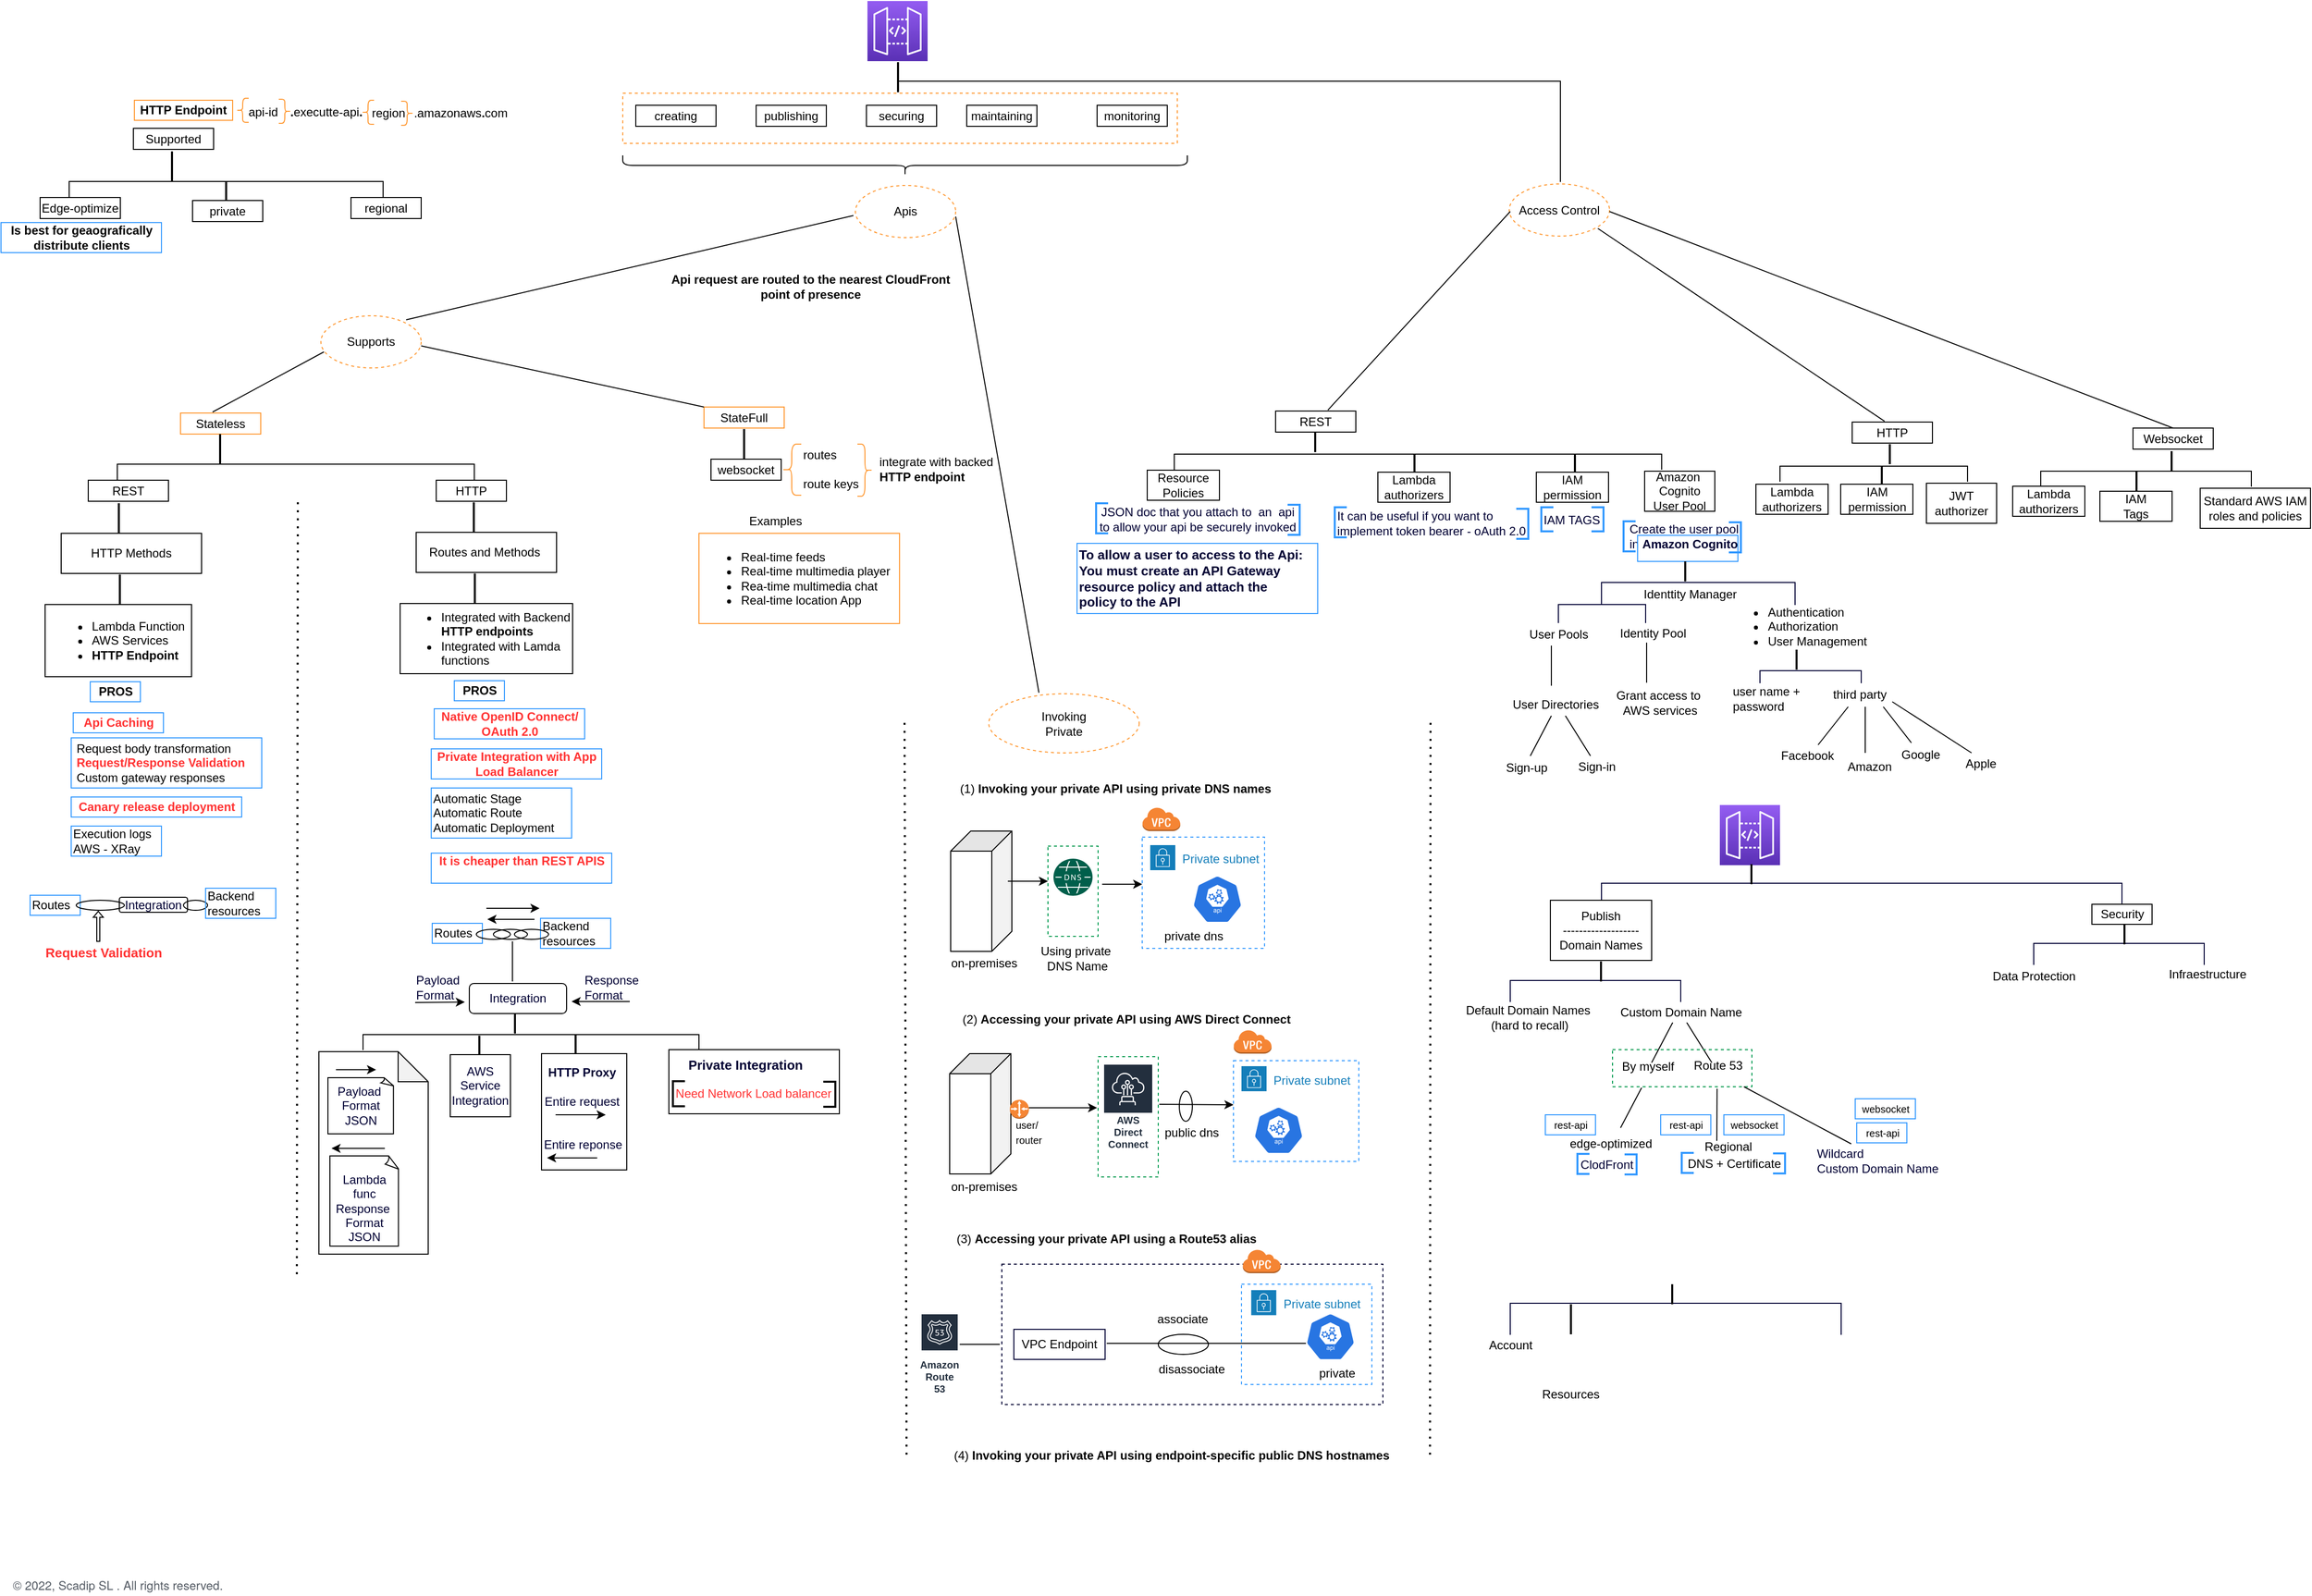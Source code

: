 <mxfile version="19.0.2" type="github">
  <diagram id="rzBOHS2imSivp7Q6g7ge" name="Page-1">
    <mxGraphModel dx="3137" dy="2225" grid="1" gridSize="10" guides="1" tooltips="1" connect="1" arrows="1" fold="1" page="1" pageScale="1" pageWidth="2336" pageHeight="1654" background="none" math="0" shadow="0">
      <root>
        <mxCell id="0" />
        <mxCell id="1" parent="0" />
        <mxCell id="x9ORePDiHqWgyaPsYfJO-122" value="" style="rounded=0;whiteSpace=wrap;html=1;shadow=0;labelBorderColor=none;sketch=0;fontSize=12;strokeColor=#000033;strokeWidth=1;fillColor=none;dashed=1;" vertex="1" parent="1">
          <mxGeometry x="-1317" y="-340" width="380" height="140" as="geometry" />
        </mxCell>
        <mxCell id="x9ORePDiHqWgyaPsYfJO-58" value="" style="group" vertex="1" connectable="0" parent="1">
          <mxGeometry x="-1177" y="-766" width="122" height="111" as="geometry" />
        </mxCell>
        <mxCell id="x9ORePDiHqWgyaPsYfJO-59" value="" style="group" vertex="1" connectable="0" parent="x9ORePDiHqWgyaPsYfJO-58">
          <mxGeometry width="122" height="111" as="geometry" />
        </mxCell>
        <mxCell id="x9ORePDiHqWgyaPsYfJO-56" value="" style="rounded=0;whiteSpace=wrap;html=1;shadow=0;labelBorderColor=none;sketch=0;fontSize=10;strokeColor=#3399FF;strokeWidth=1;fillColor=none;dashed=1;" vertex="1" parent="x9ORePDiHqWgyaPsYfJO-59">
          <mxGeometry width="122" height="111" as="geometry" />
        </mxCell>
        <mxCell id="x9ORePDiHqWgyaPsYfJO-16" value="Private subnet" style="points=[[0,0],[0.25,0],[0.5,0],[0.75,0],[1,0],[1,0.25],[1,0.5],[1,0.75],[1,1],[0.75,1],[0.5,1],[0.25,1],[0,1],[0,0.75],[0,0.5],[0,0.25]];outlineConnect=0;gradientColor=none;html=1;fontSize=12;fontStyle=0;container=0;pointerEvents=0;collapsible=0;recursiveResize=0;shape=mxgraph.aws4.group;grIcon=mxgraph.aws4.group_security_group;grStroke=0;strokeColor=#147EBA;fillColor=none;verticalAlign=top;align=left;spacingLeft=30;fontColor=#147EBA;strokeWidth=3;perimeterSpacing=0;labelBorderColor=none;shadow=0;sketch=0;" vertex="1" parent="x9ORePDiHqWgyaPsYfJO-59">
          <mxGeometry x="8" y="8" width="21" height="25" as="geometry" />
        </mxCell>
        <mxCell id="x9ORePDiHqWgyaPsYfJO-15" value="" style="sketch=0;html=1;dashed=0;whitespace=wrap;fillColor=#2875E2;strokeColor=#ffffff;points=[[0.005,0.63,0],[0.1,0.2,0],[0.9,0.2,0],[0.5,0,0],[0.995,0.63,0],[0.72,0.99,0],[0.5,1,0],[0.28,0.99,0]];shape=mxgraph.kubernetes.icon;prIcon=api" vertex="1" parent="x9ORePDiHqWgyaPsYfJO-59">
          <mxGeometry x="50" y="38" width="50" height="48" as="geometry" />
        </mxCell>
        <mxCell id="x9ORePDiHqWgyaPsYfJO-21" value="private dns" style="text;html=1;align=center;verticalAlign=middle;resizable=0;points=[];autosize=1;strokeColor=none;fillColor=none;" vertex="1" parent="x9ORePDiHqWgyaPsYfJO-59">
          <mxGeometry x="16" y="89" width="70" height="20" as="geometry" />
        </mxCell>
        <mxCell id="x9ORePDiHqWgyaPsYfJO-27" value="" style="rounded=0;whiteSpace=wrap;html=1;fillColor=none;dashed=1;strokeColor=#00994D;" vertex="1" parent="1">
          <mxGeometry x="-1221" y="-547" width="60" height="120" as="geometry" />
        </mxCell>
        <mxCell id="x9ORePDiHqWgyaPsYfJO-10" value="" style="rounded=0;whiteSpace=wrap;html=1;fillColor=none;dashed=1;strokeColor=#00994D;" vertex="1" parent="1">
          <mxGeometry x="-1271" y="-757" width="50" height="90" as="geometry" />
        </mxCell>
        <mxCell id="aaMSTrbnzDPnuoNs1O_9-54" value="" style="rounded=0;whiteSpace=wrap;html=1;fontColor=#000033;fillColor=none;" parent="1" vertex="1">
          <mxGeometry x="-1649" y="-554" width="170" height="64" as="geometry" />
        </mxCell>
        <mxCell id="j9mZeKwOuy3LwzMowdbu-10" value="" style="rounded=0;whiteSpace=wrap;html=1;dashed=1;fillColor=none;strokeColor=#FF9933;" parent="1" vertex="1">
          <mxGeometry x="-1695" y="-1508" width="553" height="50" as="geometry" />
        </mxCell>
        <mxCell id="j9mZeKwOuy3LwzMowdbu-2" value="" style="sketch=0;points=[[0,0,0],[0.25,0,0],[0.5,0,0],[0.75,0,0],[1,0,0],[0,1,0],[0.25,1,0],[0.5,1,0],[0.75,1,0],[1,1,0],[0,0.25,0],[0,0.5,0],[0,0.75,0],[1,0.25,0],[1,0.5,0],[1,0.75,0]];outlineConnect=0;fontColor=#232F3E;gradientColor=#945DF2;gradientDirection=north;fillColor=#5A30B5;strokeColor=#ffffff;dashed=0;verticalLabelPosition=bottom;verticalAlign=top;align=center;html=1;fontSize=12;fontStyle=0;aspect=fixed;shape=mxgraph.aws4.resourceIcon;resIcon=mxgraph.aws4.api_gateway;" parent="1" vertex="1">
          <mxGeometry x="-1451" y="-1600" width="60" height="60" as="geometry" />
        </mxCell>
        <mxCell id="j9mZeKwOuy3LwzMowdbu-3" value="creating" style="rounded=0;whiteSpace=wrap;html=1;" parent="1" vertex="1">
          <mxGeometry x="-1682" y="-1496" width="80" height="21" as="geometry" />
        </mxCell>
        <mxCell id="j9mZeKwOuy3LwzMowdbu-4" value="publishing" style="rounded=0;whiteSpace=wrap;html=1;" parent="1" vertex="1">
          <mxGeometry x="-1562" y="-1496" width="70" height="21" as="geometry" />
        </mxCell>
        <mxCell id="j9mZeKwOuy3LwzMowdbu-5" value="securing" style="rounded=0;whiteSpace=wrap;html=1;" parent="1" vertex="1">
          <mxGeometry x="-1452" y="-1496" width="70" height="21" as="geometry" />
        </mxCell>
        <mxCell id="j9mZeKwOuy3LwzMowdbu-6" value="maintaining" style="rounded=0;whiteSpace=wrap;html=1;" parent="1" vertex="1">
          <mxGeometry x="-1352" y="-1496" width="70" height="21" as="geometry" />
        </mxCell>
        <mxCell id="j9mZeKwOuy3LwzMowdbu-7" value="monitoring" style="rounded=0;whiteSpace=wrap;html=1;" parent="1" vertex="1">
          <mxGeometry x="-1222" y="-1496" width="70" height="21" as="geometry" />
        </mxCell>
        <mxCell id="qNnacVsJ2TZ5Um2_h7-j-1" value="Stateless" style="rounded=0;whiteSpace=wrap;html=1;fillColor=none;strokeColor=#FF9933;" parent="1" vertex="1">
          <mxGeometry x="-2136" y="-1189" width="80" height="21" as="geometry" />
        </mxCell>
        <mxCell id="qNnacVsJ2TZ5Um2_h7-j-7" value="Apis" style="ellipse;whiteSpace=wrap;html=1;dashed=1;strokeColor=#FF9933;fillColor=none;" parent="1" vertex="1">
          <mxGeometry x="-1463" y="-1416" width="100" height="52" as="geometry" />
        </mxCell>
        <mxCell id="qNnacVsJ2TZ5Um2_h7-j-8" value="REST" style="rounded=0;whiteSpace=wrap;html=1;" parent="1" vertex="1">
          <mxGeometry x="-2228" y="-1122" width="80" height="21" as="geometry" />
        </mxCell>
        <mxCell id="qNnacVsJ2TZ5Um2_h7-j-9" value="HTTP" style="rounded=0;whiteSpace=wrap;html=1;" parent="1" vertex="1">
          <mxGeometry x="-1881" y="-1122" width="70" height="21" as="geometry" />
        </mxCell>
        <mxCell id="qNnacVsJ2TZ5Um2_h7-j-10" value="Routes and Methods&amp;nbsp;" style="rounded=0;whiteSpace=wrap;html=1;" parent="1" vertex="1">
          <mxGeometry x="-1901" y="-1070" width="140" height="40" as="geometry" />
        </mxCell>
        <mxCell id="qNnacVsJ2TZ5Um2_h7-j-11" value="&lt;div style=&quot;text-align: left&quot;&gt;&lt;ul&gt;&lt;li&gt;Integrated with Backend &lt;b&gt;HTTP endpoints&lt;/b&gt;&lt;/li&gt;&lt;li&gt;&lt;span&gt;Integrated with Lamda functions&lt;/span&gt;&lt;/li&gt;&lt;/ul&gt;&lt;/div&gt;" style="rounded=0;whiteSpace=wrap;html=1;" parent="1" vertex="1">
          <mxGeometry x="-1917" y="-999" width="172" height="70" as="geometry" />
        </mxCell>
        <mxCell id="qNnacVsJ2TZ5Um2_h7-j-12" value="websocket" style="rounded=0;whiteSpace=wrap;html=1;" parent="1" vertex="1">
          <mxGeometry x="-1607" y="-1143" width="70" height="21" as="geometry" />
        </mxCell>
        <mxCell id="e3F0U84aLfVKptTIg71--1" value="" style="shape=curlyBracket;whiteSpace=wrap;html=1;rounded=1;flipH=1;direction=north;" parent="1" vertex="1">
          <mxGeometry x="-1695" y="-1446" width="563" height="20" as="geometry" />
        </mxCell>
        <mxCell id="e3F0U84aLfVKptTIg71--4" value="Supports" style="ellipse;whiteSpace=wrap;html=1;dashed=1;strokeColor=#FF9933;fillColor=none;" parent="1" vertex="1">
          <mxGeometry x="-1996" y="-1286" width="100" height="52" as="geometry" />
        </mxCell>
        <mxCell id="e3F0U84aLfVKptTIg71--10" value="" style="line;strokeWidth=2;direction=south;html=1;" parent="1" vertex="1">
          <mxGeometry x="-1421" y="-1539" width="1" height="30" as="geometry" />
        </mxCell>
        <mxCell id="e3F0U84aLfVKptTIg71--11" value="StateFull" style="rounded=0;whiteSpace=wrap;html=1;fillColor=none;strokeColor=#FF9933;" parent="1" vertex="1">
          <mxGeometry x="-1614" y="-1195" width="80" height="21" as="geometry" />
        </mxCell>
        <mxCell id="e3F0U84aLfVKptTIg71--12" value="" style="line;strokeWidth=2;direction=south;html=1;" parent="1" vertex="1">
          <mxGeometry x="-2097" y="-1168" width="1" height="30" as="geometry" />
        </mxCell>
        <mxCell id="e3F0U84aLfVKptTIg71--19" value="" style="shape=partialRectangle;whiteSpace=wrap;html=1;bottom=1;right=1;left=1;top=0;fillColor=none;routingCenterX=-0.5;rotation=-180;direction=east;" parent="1" vertex="1">
          <mxGeometry x="-2199" y="-1138" width="356" height="15" as="geometry" />
        </mxCell>
        <mxCell id="e3F0U84aLfVKptTIg71--21" value="" style="line;strokeWidth=2;direction=south;html=1;" parent="1" vertex="1">
          <mxGeometry x="-1844" y="-1100" width="1" height="30" as="geometry" />
        </mxCell>
        <mxCell id="e3F0U84aLfVKptTIg71--22" value="" style="line;strokeWidth=2;direction=south;html=1;" parent="1" vertex="1">
          <mxGeometry x="-1843" y="-1029" width="1" height="30" as="geometry" />
        </mxCell>
        <mxCell id="e3F0U84aLfVKptTIg71--23" value="HTTP Methods" style="rounded=0;whiteSpace=wrap;html=1;" parent="1" vertex="1">
          <mxGeometry x="-2255" y="-1069" width="140" height="40" as="geometry" />
        </mxCell>
        <mxCell id="e3F0U84aLfVKptTIg71--24" value="&lt;div style=&quot;text-align: left&quot;&gt;&lt;ul&gt;&lt;li&gt;Lambda Function&lt;/li&gt;&lt;li&gt;AWS Services&lt;/li&gt;&lt;li&gt;&lt;b&gt;HTTP Endpoint&lt;/b&gt;&lt;/li&gt;&lt;/ul&gt;&lt;/div&gt;" style="rounded=0;whiteSpace=wrap;html=1;" parent="1" vertex="1">
          <mxGeometry x="-2271" y="-998" width="146" height="72" as="geometry" />
        </mxCell>
        <mxCell id="e3F0U84aLfVKptTIg71--25" value="" style="line;strokeWidth=2;direction=south;html=1;" parent="1" vertex="1">
          <mxGeometry x="-2198" y="-1099" width="1" height="30" as="geometry" />
        </mxCell>
        <mxCell id="e3F0U84aLfVKptTIg71--26" value="" style="line;strokeWidth=2;direction=south;html=1;" parent="1" vertex="1">
          <mxGeometry x="-2197" y="-1028" width="1" height="30" as="geometry" />
        </mxCell>
        <mxCell id="RHQa-X3_apYEFBSFGdYx-1" value="" style="endArrow=none;html=1;rounded=0;" parent="1" edge="1">
          <mxGeometry width="50" height="50" relative="1" as="geometry">
            <mxPoint x="-2104" y="-1190" as="sourcePoint" />
            <mxPoint x="-1993" y="-1250" as="targetPoint" />
          </mxGeometry>
        </mxCell>
        <mxCell id="RHQa-X3_apYEFBSFGdYx-2" value="" style="endArrow=none;html=1;rounded=0;entryX=0;entryY=0;entryDx=0;entryDy=0;" parent="1" target="e3F0U84aLfVKptTIg71--11" edge="1">
          <mxGeometry width="50" height="50" relative="1" as="geometry">
            <mxPoint x="-1896" y="-1256" as="sourcePoint" />
            <mxPoint x="-1795" y="-1196" as="targetPoint" />
          </mxGeometry>
        </mxCell>
        <mxCell id="3u_sAwuGoXgxyQlECYIR-2" value="" style="line;strokeWidth=2;direction=south;html=1;" parent="1" vertex="1">
          <mxGeometry x="-1574.5" y="-1173" width="1" height="30" as="geometry" />
        </mxCell>
        <mxCell id="3u_sAwuGoXgxyQlECYIR-4" value="" style="shape=curlyBracket;whiteSpace=wrap;html=1;rounded=1;strokeColor=#FF9933;fillColor=none;" parent="1" vertex="1">
          <mxGeometry x="-1536" y="-1158" width="19" height="51" as="geometry" />
        </mxCell>
        <mxCell id="3u_sAwuGoXgxyQlECYIR-5" value="" style="shape=curlyBracket;whiteSpace=wrap;html=1;rounded=1;strokeColor=#FF9933;fillColor=none;rotation=-180;" parent="1" vertex="1">
          <mxGeometry x="-1461" y="-1158" width="15" height="52" as="geometry" />
        </mxCell>
        <mxCell id="3u_sAwuGoXgxyQlECYIR-6" value="routes&lt;br&gt;&lt;br&gt;route keys" style="text;html=1;align=left;verticalAlign=middle;resizable=0;points=[];autosize=1;strokeColor=none;fillColor=none;" parent="1" vertex="1">
          <mxGeometry x="-1517" y="-1158" width="70" height="50" as="geometry" />
        </mxCell>
        <mxCell id="3u_sAwuGoXgxyQlECYIR-7" value="integrate with backed &lt;br&gt;&lt;b&gt;HTTP endpoint&lt;/b&gt;" style="text;html=1;align=left;verticalAlign=middle;resizable=0;points=[];autosize=1;strokeColor=none;fillColor=none;" parent="1" vertex="1">
          <mxGeometry x="-1441" y="-1148" width="130" height="30" as="geometry" />
        </mxCell>
        <mxCell id="3u_sAwuGoXgxyQlECYIR-10" value="&lt;ul&gt;&lt;li&gt;Real-time feeds&lt;/li&gt;&lt;li&gt;Real-time multimedia player&lt;/li&gt;&lt;li&gt;Rea-time multimedia chat&lt;/li&gt;&lt;li&gt;Real-time location App&lt;/li&gt;&lt;/ul&gt;" style="text;html=1;align=left;verticalAlign=middle;resizable=0;points=[];autosize=1;strokeColor=#FF9933;fillColor=none;" parent="1" vertex="1">
          <mxGeometry x="-1619" y="-1069" width="200" height="90" as="geometry" />
        </mxCell>
        <mxCell id="3u_sAwuGoXgxyQlECYIR-11" value="Examples" style="text;html=1;align=center;verticalAlign=middle;resizable=0;points=[];autosize=1;strokeColor=none;fillColor=none;" parent="1" vertex="1">
          <mxGeometry x="-1578" y="-1091" width="70" height="20" as="geometry" />
        </mxCell>
        <mxCell id="3u_sAwuGoXgxyQlECYIR-12" value="" style="endArrow=none;html=1;rounded=0;" parent="1" edge="1">
          <mxGeometry width="50" height="50" relative="1" as="geometry">
            <mxPoint x="-1911" y="-1282" as="sourcePoint" />
            <mxPoint x="-1465" y="-1386" as="targetPoint" />
          </mxGeometry>
        </mxCell>
        <mxCell id="3u_sAwuGoXgxyQlECYIR-13" value="&lt;b&gt;HTTP Endpoint&lt;/b&gt;" style="rounded=0;whiteSpace=wrap;html=1;fillColor=none;strokeColor=#FF9933;" parent="1" vertex="1">
          <mxGeometry x="-2182" y="-1501" width="98" height="20" as="geometry" />
        </mxCell>
        <mxCell id="3u_sAwuGoXgxyQlECYIR-14" value="Edge-optimize" style="rounded=0;whiteSpace=wrap;html=1;" parent="1" vertex="1">
          <mxGeometry x="-2276" y="-1404" width="80" height="21" as="geometry" />
        </mxCell>
        <mxCell id="3u_sAwuGoXgxyQlECYIR-15" value="regional" style="rounded=0;whiteSpace=wrap;html=1;" parent="1" vertex="1">
          <mxGeometry x="-1966" y="-1404" width="70" height="21" as="geometry" />
        </mxCell>
        <mxCell id="3u_sAwuGoXgxyQlECYIR-16" value="" style="line;strokeWidth=2;direction=south;html=1;" parent="1" vertex="1">
          <mxGeometry x="-2145" y="-1450" width="1" height="30" as="geometry" />
        </mxCell>
        <mxCell id="3u_sAwuGoXgxyQlECYIR-17" value="" style="shape=partialRectangle;whiteSpace=wrap;html=1;bottom=1;right=1;left=1;top=0;fillColor=none;routingCenterX=-0.5;rotation=-180;direction=east;" parent="1" vertex="1">
          <mxGeometry x="-2247" y="-1420" width="313" height="15" as="geometry" />
        </mxCell>
        <mxCell id="3u_sAwuGoXgxyQlECYIR-18" value="Supported" style="rounded=0;whiteSpace=wrap;html=1;" parent="1" vertex="1">
          <mxGeometry x="-2183" y="-1473" width="80" height="21" as="geometry" />
        </mxCell>
        <mxCell id="3u_sAwuGoXgxyQlECYIR-19" value="" style="line;strokeWidth=2;direction=south;html=1;" parent="1" vertex="1">
          <mxGeometry x="-2100.5" y="-1420" width="20" height="19" as="geometry" />
        </mxCell>
        <mxCell id="3u_sAwuGoXgxyQlECYIR-20" value="private" style="rounded=0;whiteSpace=wrap;html=1;" parent="1" vertex="1">
          <mxGeometry x="-2124" y="-1401" width="70" height="21" as="geometry" />
        </mxCell>
        <mxCell id="3u_sAwuGoXgxyQlECYIR-23" value="" style="shape=curlyBracket;whiteSpace=wrap;html=1;rounded=1;strokeColor=#FF9933;fillColor=none;" parent="1" vertex="1">
          <mxGeometry x="-2080" y="-1503" width="12" height="24" as="geometry" />
        </mxCell>
        <mxCell id="3u_sAwuGoXgxyQlECYIR-24" value="" style="shape=curlyBracket;whiteSpace=wrap;html=1;rounded=1;strokeColor=#FF9933;fillColor=none;direction=west;" parent="1" vertex="1">
          <mxGeometry x="-2038" y="-1502" width="12" height="24" as="geometry" />
        </mxCell>
        <mxCell id="3u_sAwuGoXgxyQlECYIR-25" value="api-id" style="text;html=1;align=center;verticalAlign=middle;resizable=0;points=[];autosize=1;strokeColor=none;fillColor=none;" parent="1" vertex="1">
          <mxGeometry x="-2074" y="-1499" width="40" height="20" as="geometry" />
        </mxCell>
        <mxCell id="3u_sAwuGoXgxyQlECYIR-27" value="" style="shape=curlyBracket;whiteSpace=wrap;html=1;rounded=1;strokeColor=#FF9933;fillColor=none;" parent="1" vertex="1">
          <mxGeometry x="-1955" y="-1501" width="12" height="24" as="geometry" />
        </mxCell>
        <mxCell id="3u_sAwuGoXgxyQlECYIR-28" value="" style="shape=curlyBracket;whiteSpace=wrap;html=1;rounded=1;strokeColor=#FF9933;fillColor=none;direction=west;" parent="1" vertex="1">
          <mxGeometry x="-1916" y="-1500" width="12" height="24" as="geometry" />
        </mxCell>
        <mxCell id="3u_sAwuGoXgxyQlECYIR-29" value="region" style="text;html=1;align=center;verticalAlign=middle;resizable=0;points=[];autosize=1;strokeColor=none;fillColor=none;" parent="1" vertex="1">
          <mxGeometry x="-1954" y="-1498" width="50" height="20" as="geometry" />
        </mxCell>
        <mxCell id="3u_sAwuGoXgxyQlECYIR-30" value="&lt;b&gt;.&lt;/b&gt;executte-api&lt;b&gt;.&lt;/b&gt;" style="text;html=1;align=center;verticalAlign=middle;resizable=0;points=[];autosize=1;strokeColor=none;fillColor=none;" parent="1" vertex="1">
          <mxGeometry x="-2036" y="-1499" width="90" height="20" as="geometry" />
        </mxCell>
        <mxCell id="3u_sAwuGoXgxyQlECYIR-31" value=".amazonaws&lt;b&gt;.&lt;/b&gt;com" style="text;html=1;align=center;verticalAlign=middle;resizable=0;points=[];autosize=1;strokeColor=none;fillColor=none;" parent="1" vertex="1">
          <mxGeometry x="-1912" y="-1498" width="110" height="20" as="geometry" />
        </mxCell>
        <mxCell id="3u_sAwuGoXgxyQlECYIR-33" value="&lt;b&gt;Is best for geaografically&lt;br&gt;distribute clients&lt;/b&gt;" style="text;html=1;align=center;verticalAlign=middle;resizable=0;points=[];autosize=1;strokeColor=#3399FF;fillColor=none;flipV=1;flipH=1;" parent="1" vertex="1">
          <mxGeometry x="-2315" y="-1379" width="160" height="30" as="geometry" />
        </mxCell>
        <mxCell id="3u_sAwuGoXgxyQlECYIR-34" value="Api request are routed to the nearest CloudFront &lt;br&gt;point of presence" style="text;html=1;align=center;verticalAlign=middle;resizable=0;points=[];autosize=1;strokeColor=none;fillColor=none;fontStyle=1" parent="1" vertex="1">
          <mxGeometry x="-1653" y="-1330" width="290" height="30" as="geometry" />
        </mxCell>
        <mxCell id="3u_sAwuGoXgxyQlECYIR-35" value="&lt;b&gt;PROS&lt;/b&gt;" style="text;html=1;align=center;verticalAlign=middle;resizable=0;points=[];autosize=1;strokeColor=#3399FF;fillColor=none;flipV=1;flipH=1;" parent="1" vertex="1">
          <mxGeometry x="-2226" y="-921" width="50" height="20" as="geometry" />
        </mxCell>
        <mxCell id="3u_sAwuGoXgxyQlECYIR-36" value="&lt;b&gt;PROS&lt;/b&gt;" style="text;html=1;align=center;verticalAlign=middle;resizable=0;points=[];autosize=1;strokeColor=#3399FF;fillColor=none;flipV=1;flipH=1;" parent="1" vertex="1">
          <mxGeometry x="-1863" y="-922" width="50" height="20" as="geometry" />
        </mxCell>
        <mxCell id="3u_sAwuGoXgxyQlECYIR-37" value="&lt;font color=&quot;#ff3333&quot;&gt;&lt;b&gt;Api Caching&lt;/b&gt;&lt;/font&gt;" style="text;html=1;align=center;verticalAlign=middle;resizable=0;points=[];autosize=1;strokeColor=#3399FF;fillColor=none;" parent="1" vertex="1">
          <mxGeometry x="-2243" y="-890" width="90" height="20" as="geometry" />
        </mxCell>
        <mxCell id="3u_sAwuGoXgxyQlECYIR-38" value="&lt;span style=&quot;background-color: initial;&quot;&gt;&amp;nbsp;Request body transformation&lt;/span&gt;&lt;br&gt;&lt;span style=&quot;background-color: initial;&quot;&gt;&amp;nbsp;&lt;font color=&quot;#ff3333&quot;&gt;&lt;b&gt;Request/Response Validation&lt;/b&gt;&lt;/font&gt;&lt;/span&gt;&lt;br&gt;&lt;span style=&quot;background-color: initial;&quot;&gt;&amp;nbsp;Custom gateway responses&amp;nbsp;&lt;/span&gt;" style="text;html=1;align=left;verticalAlign=middle;resizable=0;points=[];autosize=1;strokeColor=#3399FF;fillColor=none;" parent="1" vertex="1">
          <mxGeometry x="-2245" y="-865" width="190" height="50" as="geometry" />
        </mxCell>
        <mxCell id="3u_sAwuGoXgxyQlECYIR-39" value="&lt;font color=&quot;#ff3333&quot;&gt;&lt;b&gt;Canary release deployment&lt;/b&gt;&lt;/font&gt;" style="text;html=1;align=center;verticalAlign=middle;resizable=0;points=[];autosize=1;strokeColor=#3399FF;fillColor=none;" parent="1" vertex="1">
          <mxGeometry x="-2245" y="-806" width="170" height="20" as="geometry" />
        </mxCell>
        <mxCell id="3u_sAwuGoXgxyQlECYIR-40" value="Execution logs&lt;br&gt;AWS - XRay" style="text;html=1;align=left;verticalAlign=middle;resizable=0;points=[];autosize=1;strokeColor=#3399FF;fillColor=none;" parent="1" vertex="1">
          <mxGeometry x="-2245" y="-777" width="90" height="30" as="geometry" />
        </mxCell>
        <mxCell id="3u_sAwuGoXgxyQlECYIR-41" value="&lt;b&gt;&lt;font color=&quot;#ff3333&quot;&gt;Native OpenID Connect/ &lt;br&gt;OAuth 2.0&lt;/font&gt;&lt;/b&gt;" style="text;html=1;align=center;verticalAlign=middle;resizable=0;points=[];autosize=1;strokeColor=#3399FF;fillColor=none;" parent="1" vertex="1">
          <mxGeometry x="-1883" y="-894" width="150" height="30" as="geometry" />
        </mxCell>
        <mxCell id="3u_sAwuGoXgxyQlECYIR-42" value="&lt;font color=&quot;#ff3333&quot;&gt;&lt;b&gt;Private Integration with App &lt;br&gt;Load Balancer&lt;/b&gt;&lt;/font&gt;" style="text;html=1;align=center;verticalAlign=middle;resizable=0;points=[];autosize=1;strokeColor=#3399FF;fillColor=none;" parent="1" vertex="1">
          <mxGeometry x="-1886" y="-854" width="170" height="30" as="geometry" />
        </mxCell>
        <mxCell id="3u_sAwuGoXgxyQlECYIR-43" value="Automatic Stage&lt;br&gt;Automatic Route&lt;br&gt;Automatic Deployment" style="text;html=1;align=left;verticalAlign=middle;resizable=0;points=[];autosize=1;strokeColor=#3399FF;fillColor=none;" parent="1" vertex="1">
          <mxGeometry x="-1886" y="-815" width="140" height="50" as="geometry" />
        </mxCell>
        <mxCell id="aaMSTrbnzDPnuoNs1O_9-1" value="&lt;font color=&quot;#ff3333&quot;&gt;&lt;b&gt;It is cheaper than REST APIS&lt;br&gt;&lt;br&gt;&lt;/b&gt;&lt;/font&gt;" style="text;html=1;align=center;verticalAlign=middle;resizable=0;points=[];autosize=1;strokeColor=#3399FF;fillColor=none;" parent="1" vertex="1">
          <mxGeometry x="-1886" y="-750" width="180" height="30" as="geometry" />
        </mxCell>
        <mxCell id="aaMSTrbnzDPnuoNs1O_9-2" value="" style="endArrow=none;dashed=1;html=1;dashPattern=1 3;strokeWidth=2;rounded=0;fontColor=#FF3333;" parent="1" edge="1">
          <mxGeometry width="50" height="50" relative="1" as="geometry">
            <mxPoint x="-2020" y="-330" as="sourcePoint" />
            <mxPoint x="-2019" y="-1100" as="targetPoint" />
          </mxGeometry>
        </mxCell>
        <mxCell id="aaMSTrbnzDPnuoNs1O_9-4" value="Routes" style="text;html=1;align=left;verticalAlign=middle;resizable=0;points=[];autosize=1;strokeColor=#3399FF;fillColor=none;" parent="1" vertex="1">
          <mxGeometry x="-1885" y="-680" width="50" height="20" as="geometry" />
        </mxCell>
        <mxCell id="aaMSTrbnzDPnuoNs1O_9-6" value="Backend&lt;br&gt;resources" style="text;html=1;align=left;verticalAlign=middle;resizable=0;points=[];autosize=1;strokeColor=#3399FF;fillColor=none;" parent="1" vertex="1">
          <mxGeometry x="-1777" y="-685" width="70" height="30" as="geometry" />
        </mxCell>
        <mxCell id="aaMSTrbnzDPnuoNs1O_9-7" value="" style="ellipse;whiteSpace=wrap;html=1;fontColor=#FF3333;fillColor=none;" parent="1" vertex="1">
          <mxGeometry x="-1841" y="-674" width="34" height="10" as="geometry" />
        </mxCell>
        <mxCell id="aaMSTrbnzDPnuoNs1O_9-9" value="" style="ellipse;whiteSpace=wrap;html=1;fontColor=#FF3333;fillColor=none;" parent="1" vertex="1">
          <mxGeometry x="-1803" y="-674" width="34" height="10" as="geometry" />
        </mxCell>
        <mxCell id="aaMSTrbnzDPnuoNs1O_9-11" value="" style="ellipse;whiteSpace=wrap;html=1;fontColor=#FF3333;fillColor=none;" parent="1" vertex="1">
          <mxGeometry x="-1824" y="-674" width="34" height="10" as="geometry" />
        </mxCell>
        <mxCell id="aaMSTrbnzDPnuoNs1O_9-12" value="Integration" style="rounded=1;whiteSpace=wrap;html=1;fontColor=#000033;fillColor=none;" parent="1" vertex="1">
          <mxGeometry x="-1848" y="-620" width="97" height="30" as="geometry" />
        </mxCell>
        <mxCell id="aaMSTrbnzDPnuoNs1O_9-13" value="" style="endArrow=classic;html=1;rounded=0;fontColor=#000033;" parent="1" edge="1">
          <mxGeometry width="50" height="50" relative="1" as="geometry">
            <mxPoint x="-1902" y="-601" as="sourcePoint" />
            <mxPoint x="-1852.5" y="-601.5" as="targetPoint" />
          </mxGeometry>
        </mxCell>
        <mxCell id="aaMSTrbnzDPnuoNs1O_9-14" value="" style="endArrow=classic;html=1;rounded=0;fontColor=#000033;" parent="1" edge="1">
          <mxGeometry width="50" height="50" relative="1" as="geometry">
            <mxPoint x="-1688" y="-602" as="sourcePoint" />
            <mxPoint x="-1746" y="-602" as="targetPoint" />
          </mxGeometry>
        </mxCell>
        <mxCell id="aaMSTrbnzDPnuoNs1O_9-15" value="" style="endArrow=classic;html=1;rounded=0;fontColor=#000033;" parent="1" edge="1">
          <mxGeometry width="50" height="50" relative="1" as="geometry">
            <mxPoint x="-1831" y="-695" as="sourcePoint" />
            <mxPoint x="-1778" y="-695" as="targetPoint" />
          </mxGeometry>
        </mxCell>
        <mxCell id="aaMSTrbnzDPnuoNs1O_9-16" value="" style="endArrow=classic;html=1;rounded=0;fontColor=#000033;" parent="1" edge="1">
          <mxGeometry width="50" height="50" relative="1" as="geometry">
            <mxPoint x="-1783" y="-684" as="sourcePoint" />
            <mxPoint x="-1830" y="-684" as="targetPoint" />
          </mxGeometry>
        </mxCell>
        <mxCell id="aaMSTrbnzDPnuoNs1O_9-17" value="" style="endArrow=none;html=1;rounded=0;fontColor=#000033;" parent="1" edge="1">
          <mxGeometry width="50" height="50" relative="1" as="geometry">
            <mxPoint x="-1805" y="-622" as="sourcePoint" />
            <mxPoint x="-1805" y="-662" as="targetPoint" />
          </mxGeometry>
        </mxCell>
        <mxCell id="aaMSTrbnzDPnuoNs1O_9-18" value="" style="shape=partialRectangle;whiteSpace=wrap;html=1;bottom=1;right=1;left=1;top=0;fillColor=none;routingCenterX=-0.5;rotation=-180;direction=east;" parent="1" vertex="1">
          <mxGeometry x="-1954" y="-569" width="335" height="15" as="geometry" />
        </mxCell>
        <mxCell id="aaMSTrbnzDPnuoNs1O_9-19" value="" style="line;strokeWidth=2;direction=south;html=1;" parent="1" vertex="1">
          <mxGeometry x="-1803" y="-590" width="1" height="20" as="geometry" />
        </mxCell>
        <mxCell id="aaMSTrbnzDPnuoNs1O_9-28" value="Payload&amp;nbsp;&lt;br&gt;Format" style="text;html=1;align=left;verticalAlign=middle;resizable=0;points=[];autosize=1;strokeColor=none;fillColor=none;fontColor=#000033;" parent="1" vertex="1">
          <mxGeometry x="-1903" y="-631" width="60" height="30" as="geometry" />
        </mxCell>
        <mxCell id="aaMSTrbnzDPnuoNs1O_9-29" value="Response&amp;nbsp;&lt;br&gt;Format" style="text;html=1;align=left;verticalAlign=middle;resizable=0;points=[];autosize=1;strokeColor=none;fillColor=none;fontColor=#000033;" parent="1" vertex="1">
          <mxGeometry x="-1735" y="-631" width="70" height="30" as="geometry" />
        </mxCell>
        <mxCell id="aaMSTrbnzDPnuoNs1O_9-36" value="" style="line;strokeWidth=2;direction=south;html=1;" parent="1" vertex="1">
          <mxGeometry x="-1848" y="-568" width="20" height="19" as="geometry" />
        </mxCell>
        <mxCell id="aaMSTrbnzDPnuoNs1O_9-38" value="AWS Service Integration" style="rounded=0;whiteSpace=wrap;html=1;fontColor=#000033;fillColor=none;" parent="1" vertex="1">
          <mxGeometry x="-1867" y="-549" width="60" height="62" as="geometry" />
        </mxCell>
        <mxCell id="aaMSTrbnzDPnuoNs1O_9-40" value="" style="line;strokeWidth=2;direction=south;html=1;" parent="1" vertex="1">
          <mxGeometry x="-1752" y="-569" width="20" height="19" as="geometry" />
        </mxCell>
        <mxCell id="aaMSTrbnzDPnuoNs1O_9-48" value="" style="group" parent="1" vertex="1" connectable="0">
          <mxGeometry x="-1781" y="-550" width="91" height="116" as="geometry" />
        </mxCell>
        <mxCell id="aaMSTrbnzDPnuoNs1O_9-41" value="" style="rounded=0;whiteSpace=wrap;html=1;fontColor=#000033;fillColor=none;" parent="aaMSTrbnzDPnuoNs1O_9-48" vertex="1">
          <mxGeometry x="5" width="85" height="116" as="geometry" />
        </mxCell>
        <mxCell id="aaMSTrbnzDPnuoNs1O_9-46" value="Entire reponse" style="text;html=1;align=center;verticalAlign=middle;resizable=0;points=[];autosize=1;strokeColor=none;fillColor=none;fontColor=#000033;" parent="aaMSTrbnzDPnuoNs1O_9-48" vertex="1">
          <mxGeometry x="1" y="81" width="90" height="20" as="geometry" />
        </mxCell>
        <mxCell id="aaMSTrbnzDPnuoNs1O_9-43" value="" style="endArrow=classic;html=1;rounded=0;fontColor=#000033;" parent="aaMSTrbnzDPnuoNs1O_9-48" edge="1">
          <mxGeometry width="50" height="50" relative="1" as="geometry">
            <mxPoint x="60.5" y="104" as="sourcePoint" />
            <mxPoint x="10.5" y="104" as="targetPoint" />
          </mxGeometry>
        </mxCell>
        <mxCell id="aaMSTrbnzDPnuoNs1O_9-44" value="" style="endArrow=classic;html=1;rounded=0;fontColor=#000033;" parent="aaMSTrbnzDPnuoNs1O_9-48" edge="1">
          <mxGeometry width="50" height="50" relative="1" as="geometry">
            <mxPoint x="19" y="61" as="sourcePoint" />
            <mxPoint x="69" y="61" as="targetPoint" />
          </mxGeometry>
        </mxCell>
        <mxCell id="aaMSTrbnzDPnuoNs1O_9-45" value="Entire request" style="text;html=1;align=center;verticalAlign=middle;resizable=0;points=[];autosize=1;strokeColor=none;fillColor=none;fontColor=#000033;" parent="aaMSTrbnzDPnuoNs1O_9-48" vertex="1">
          <mxGeometry y="38" width="90" height="20" as="geometry" />
        </mxCell>
        <mxCell id="aaMSTrbnzDPnuoNs1O_9-47" value="&lt;b&gt;HTTP Proxy&lt;/b&gt;" style="text;html=1;align=center;verticalAlign=middle;resizable=0;points=[];autosize=1;strokeColor=none;fillColor=none;fontColor=#000033;" parent="aaMSTrbnzDPnuoNs1O_9-48" vertex="1">
          <mxGeometry x="5" y="9" width="80" height="20" as="geometry" />
        </mxCell>
        <mxCell id="aaMSTrbnzDPnuoNs1O_9-51" value="" style="strokeWidth=2;html=1;shape=mxgraph.flowchart.annotation_1;align=left;pointerEvents=1;fontColor=#000033;fillColor=none;" parent="1" vertex="1">
          <mxGeometry x="-1645" y="-522.5" width="12" height="25" as="geometry" />
        </mxCell>
        <mxCell id="aaMSTrbnzDPnuoNs1O_9-52" value="&lt;span style=&quot;&quot;&gt;&lt;font color=&quot;#ff3333&quot;&gt;Need Network Load balancer&lt;/font&gt;&lt;/span&gt;" style="text;html=1;align=center;verticalAlign=middle;resizable=0;points=[];autosize=1;strokeColor=none;fillColor=none;fontColor=#000033;" parent="1" vertex="1">
          <mxGeometry x="-1650" y="-520" width="170" height="20" as="geometry" />
        </mxCell>
        <mxCell id="aaMSTrbnzDPnuoNs1O_9-53" value="&lt;font style=&quot;font-size: 13px;&quot;&gt;&lt;b&gt;Private Integration&lt;/b&gt;&lt;/font&gt;" style="text;html=1;align=center;verticalAlign=middle;resizable=0;points=[];autosize=1;strokeColor=none;fillColor=none;fontColor=#000033;" parent="1" vertex="1">
          <mxGeometry x="-1638" y="-549" width="130" height="20" as="geometry" />
        </mxCell>
        <mxCell id="aaMSTrbnzDPnuoNs1O_9-56" value="" style="strokeWidth=2;html=1;shape=mxgraph.flowchart.annotation_1;align=left;pointerEvents=1;fontColor=#000033;fillColor=none;direction=west;" parent="1" vertex="1">
          <mxGeometry x="-1495" y="-522" width="12" height="25" as="geometry" />
        </mxCell>
        <mxCell id="aaMSTrbnzDPnuoNs1O_9-58" value="" style="group" parent="1" vertex="1" connectable="0">
          <mxGeometry x="-1998" y="-552" width="109" height="202" as="geometry" />
        </mxCell>
        <mxCell id="aaMSTrbnzDPnuoNs1O_9-20" value="" style="shape=note;whiteSpace=wrap;html=1;backgroundOutline=1;darkOpacity=0.05;fontColor=#000033;fillColor=none;" parent="aaMSTrbnzDPnuoNs1O_9-58" vertex="1">
          <mxGeometry width="109" height="202" as="geometry" />
        </mxCell>
        <mxCell id="aaMSTrbnzDPnuoNs1O_9-31" value="&lt;br&gt;&lt;span style=&quot;text-align: left;&quot;&gt;Lambda func&lt;/span&gt;&lt;br style=&quot;text-align: left;&quot;&gt;&lt;span style=&quot;text-align: left;&quot;&gt;Response&amp;nbsp;&lt;/span&gt;&lt;br style=&quot;text-align: left;&quot;&gt;&lt;span style=&quot;text-align: left;&quot;&gt;Format&lt;/span&gt;&lt;br&gt;JSON" style="whiteSpace=wrap;html=1;shape=mxgraph.basic.document;fontColor=#000033;fillColor=none;" parent="aaMSTrbnzDPnuoNs1O_9-58" vertex="1">
          <mxGeometry x="11" y="104" width="69" height="90" as="geometry" />
        </mxCell>
        <mxCell id="aaMSTrbnzDPnuoNs1O_9-24" value="" style="endArrow=classic;html=1;rounded=0;fontColor=#000033;" parent="aaMSTrbnzDPnuoNs1O_9-58" edge="1">
          <mxGeometry width="50" height="50" relative="1" as="geometry">
            <mxPoint x="65.75" y="96.493" as="sourcePoint" />
            <mxPoint x="12.583" y="96.493" as="targetPoint" />
          </mxGeometry>
        </mxCell>
        <mxCell id="aaMSTrbnzDPnuoNs1O_9-32" value="&lt;span style=&quot;text-align: left;&quot;&gt;Payload&amp;nbsp;&lt;/span&gt;&lt;br style=&quot;text-align: left;&quot;&gt;&lt;span style=&quot;text-align: left;&quot;&gt;Format&lt;/span&gt;&lt;br&gt;JSON" style="whiteSpace=wrap;html=1;shape=mxgraph.basic.document;fontColor=#000033;fillColor=none;" parent="aaMSTrbnzDPnuoNs1O_9-58" vertex="1">
          <mxGeometry x="9" y="26" width="66" height="56" as="geometry" />
        </mxCell>
        <mxCell id="aaMSTrbnzDPnuoNs1O_9-35" value="" style="endArrow=classic;html=1;rounded=0;fontColor=#000033;" parent="aaMSTrbnzDPnuoNs1O_9-58" edge="1">
          <mxGeometry width="50" height="50" relative="1" as="geometry">
            <mxPoint x="17" y="18" as="sourcePoint" />
            <mxPoint x="57" y="18" as="targetPoint" />
          </mxGeometry>
        </mxCell>
        <mxCell id="aaMSTrbnzDPnuoNs1O_9-59" value="Routes" style="text;html=1;align=left;verticalAlign=middle;resizable=0;points=[];autosize=1;strokeColor=#3399FF;fillColor=none;" parent="1" vertex="1">
          <mxGeometry x="-2286" y="-708" width="50" height="20" as="geometry" />
        </mxCell>
        <mxCell id="aaMSTrbnzDPnuoNs1O_9-60" value="" style="ellipse;whiteSpace=wrap;html=1;fontColor=#FF3333;fillColor=none;" parent="1" vertex="1">
          <mxGeometry x="-2240" y="-703" width="48" height="10" as="geometry" />
        </mxCell>
        <mxCell id="aaMSTrbnzDPnuoNs1O_9-62" value="" style="ellipse;whiteSpace=wrap;html=1;fontColor=#FF3333;fillColor=none;" parent="1" vertex="1">
          <mxGeometry x="-2133" y="-703" width="24" height="10" as="geometry" />
        </mxCell>
        <mxCell id="aaMSTrbnzDPnuoNs1O_9-63" value="Backend&lt;br&gt;resources" style="text;html=1;align=left;verticalAlign=middle;resizable=0;points=[];autosize=1;strokeColor=#3399FF;fillColor=none;" parent="1" vertex="1">
          <mxGeometry x="-2111" y="-715" width="70" height="30" as="geometry" />
        </mxCell>
        <mxCell id="aaMSTrbnzDPnuoNs1O_9-66" value="Integration" style="rounded=1;whiteSpace=wrap;html=1;fontColor=#000033;fillColor=none;" parent="1" vertex="1">
          <mxGeometry x="-2197" y="-706" width="68" height="15" as="geometry" />
        </mxCell>
        <mxCell id="aaMSTrbnzDPnuoNs1O_9-70" value="" style="shape=singleArrow;direction=north;whiteSpace=wrap;html=1;fontSize=13;fontColor=#FF3333;fillColor=none;" parent="1" vertex="1">
          <mxGeometry x="-2223" y="-692" width="10" height="30" as="geometry" />
        </mxCell>
        <mxCell id="aaMSTrbnzDPnuoNs1O_9-71" value="&lt;b&gt;Request Validation&lt;/b&gt;" style="text;html=1;align=center;verticalAlign=middle;resizable=0;points=[];autosize=1;strokeColor=none;fillColor=none;fontSize=13;fontColor=#FF3333;" parent="1" vertex="1">
          <mxGeometry x="-2278" y="-661" width="130" height="20" as="geometry" />
        </mxCell>
        <mxCell id="aaMSTrbnzDPnuoNs1O_9-72" value="" style="shape=partialRectangle;whiteSpace=wrap;html=1;top=0;left=0;fillColor=none;fontSize=13;fontColor=#FF3333;direction=north;" parent="1" vertex="1">
          <mxGeometry x="-1420" y="-1520" width="660" height="100" as="geometry" />
        </mxCell>
        <mxCell id="aaMSTrbnzDPnuoNs1O_9-74" value="Access Control" style="ellipse;whiteSpace=wrap;html=1;dashed=1;strokeColor=#FF9933;fillColor=none;" parent="1" vertex="1">
          <mxGeometry x="-811" y="-1417.5" width="100" height="52" as="geometry" />
        </mxCell>
        <mxCell id="aaMSTrbnzDPnuoNs1O_9-75" value="" style="endArrow=none;html=1;rounded=0;exitX=0.652;exitY=-0.043;exitDx=0;exitDy=0;exitPerimeter=0;" parent="1" edge="1" source="aaMSTrbnzDPnuoNs1O_9-76">
          <mxGeometry width="50" height="50" relative="1" as="geometry">
            <mxPoint x="-1060" y="-1220" as="sourcePoint" />
            <mxPoint x="-810" y="-1390" as="targetPoint" />
          </mxGeometry>
        </mxCell>
        <mxCell id="aaMSTrbnzDPnuoNs1O_9-76" value="REST" style="rounded=0;whiteSpace=wrap;html=1;" parent="1" vertex="1">
          <mxGeometry x="-1044" y="-1191" width="80" height="21" as="geometry" />
        </mxCell>
        <mxCell id="aaMSTrbnzDPnuoNs1O_9-77" value="Resource Policies" style="rounded=0;whiteSpace=wrap;html=1;" parent="1" vertex="1">
          <mxGeometry x="-1172" y="-1132" width="72" height="30" as="geometry" />
        </mxCell>
        <mxCell id="aaMSTrbnzDPnuoNs1O_9-79" value="" style="shape=partialRectangle;whiteSpace=wrap;html=1;bottom=1;right=1;left=1;top=0;fillColor=none;routingCenterX=-0.5;rotation=-180;direction=east;" parent="1" vertex="1">
          <mxGeometry x="-1145" y="-1148" width="486" height="15" as="geometry" />
        </mxCell>
        <mxCell id="aaMSTrbnzDPnuoNs1O_9-81" value="" style="line;strokeWidth=2;direction=south;html=1;" parent="1" vertex="1">
          <mxGeometry x="-1005" y="-1170" width="1" height="20" as="geometry" />
        </mxCell>
        <mxCell id="aaMSTrbnzDPnuoNs1O_9-83" value="" style="line;strokeWidth=2;direction=south;html=1;" parent="1" vertex="1">
          <mxGeometry x="-926" y="-1148" width="41" height="18" as="geometry" />
        </mxCell>
        <mxCell id="aaMSTrbnzDPnuoNs1O_9-84" value="&lt;span style=&quot;&quot;&gt;JSON doc that you attach to&amp;nbsp; an&amp;nbsp; api&lt;br&gt;to allow your api be securely invoked&lt;br&gt;&lt;/span&gt;" style="text;html=1;align=center;verticalAlign=middle;resizable=0;points=[];autosize=1;strokeColor=none;fillColor=none;fontColor=#000033;" parent="1" vertex="1">
          <mxGeometry x="-1227" y="-1098" width="210" height="30" as="geometry" />
        </mxCell>
        <mxCell id="aaMSTrbnzDPnuoNs1O_9-85" value="" style="strokeWidth=2;html=1;shape=mxgraph.flowchart.annotation_1;align=left;pointerEvents=1;fontColor=#000033;fillColor=none;strokeColor=#3399FF;" parent="1" vertex="1">
          <mxGeometry x="-1223" y="-1099" width="12" height="30" as="geometry" />
        </mxCell>
        <mxCell id="aaMSTrbnzDPnuoNs1O_9-86" value="" style="strokeWidth=2;html=1;shape=mxgraph.flowchart.annotation_1;align=left;pointerEvents=1;fontColor=#000033;fillColor=none;direction=west;strokeColor=#3399FF;" parent="1" vertex="1">
          <mxGeometry x="-1032" y="-1097.5" width="12" height="30" as="geometry" />
        </mxCell>
        <mxCell id="aaMSTrbnzDPnuoNs1O_9-87" value="Lambda authorizers" style="rounded=0;whiteSpace=wrap;html=1;" parent="1" vertex="1">
          <mxGeometry x="-942" y="-1130" width="72" height="30" as="geometry" />
        </mxCell>
        <mxCell id="aaMSTrbnzDPnuoNs1O_9-88" value="&lt;div style=&quot;text-align: left;&quot;&gt;&lt;span style=&quot;background-color: initial;&quot;&gt;It can be useful if you want to&amp;nbsp;&lt;/span&gt;&lt;/div&gt;&lt;div style=&quot;text-align: left;&quot;&gt;&lt;span style=&quot;background-color: initial;&quot;&gt;implement token bearer - oAuth 2.0&lt;/span&gt;&lt;/div&gt;" style="text;html=1;align=center;verticalAlign=middle;resizable=0;points=[];autosize=1;strokeColor=none;fillColor=none;fontColor=#000033;" parent="1" vertex="1">
          <mxGeometry x="-989" y="-1094" width="200" height="30" as="geometry" />
        </mxCell>
        <mxCell id="aaMSTrbnzDPnuoNs1O_9-89" value="" style="strokeWidth=2;html=1;shape=mxgraph.flowchart.annotation_1;align=left;pointerEvents=1;fontColor=#000033;fillColor=none;strokeColor=#3399FF;" parent="1" vertex="1">
          <mxGeometry x="-985" y="-1095" width="12" height="30" as="geometry" />
        </mxCell>
        <mxCell id="aaMSTrbnzDPnuoNs1O_9-90" value="" style="strokeWidth=2;html=1;shape=mxgraph.flowchart.annotation_1;align=left;pointerEvents=1;fontColor=#000033;fillColor=none;direction=west;strokeColor=#3399FF;" parent="1" vertex="1">
          <mxGeometry x="-804" y="-1093.5" width="12" height="30" as="geometry" />
        </mxCell>
        <mxCell id="aaMSTrbnzDPnuoNs1O_9-91" value="" style="line;strokeWidth=2;direction=south;html=1;" parent="1" vertex="1">
          <mxGeometry x="-766" y="-1148" width="41" height="18" as="geometry" />
        </mxCell>
        <mxCell id="aaMSTrbnzDPnuoNs1O_9-92" value="IAM&lt;br&gt;permission" style="rounded=0;whiteSpace=wrap;html=1;align=center;" parent="1" vertex="1">
          <mxGeometry x="-784" y="-1130" width="72" height="30" as="geometry" />
        </mxCell>
        <mxCell id="aaMSTrbnzDPnuoNs1O_9-93" value="Amazon&amp;nbsp; Cognito User Pool" style="rounded=0;whiteSpace=wrap;html=1;align=center;" parent="1" vertex="1">
          <mxGeometry x="-676" y="-1131" width="70" height="40" as="geometry" />
        </mxCell>
        <mxCell id="aaMSTrbnzDPnuoNs1O_9-95" value="&lt;div style=&quot;text-align: left;&quot;&gt;IAM TAGS&lt;/div&gt;" style="text;html=1;align=center;verticalAlign=middle;resizable=0;points=[];autosize=1;strokeColor=none;fillColor=none;fontColor=#000033;" parent="1" vertex="1">
          <mxGeometry x="-784" y="-1092.5" width="70" height="20" as="geometry" />
        </mxCell>
        <mxCell id="aaMSTrbnzDPnuoNs1O_9-96" value="" style="strokeWidth=2;html=1;shape=mxgraph.flowchart.annotation_1;align=left;pointerEvents=1;fontColor=#000033;fillColor=none;strokeColor=#3399FF;" parent="1" vertex="1">
          <mxGeometry x="-779" y="-1095" width="12" height="24" as="geometry" />
        </mxCell>
        <mxCell id="aaMSTrbnzDPnuoNs1O_9-97" value="" style="strokeWidth=2;html=1;shape=mxgraph.flowchart.annotation_1;align=left;pointerEvents=1;fontColor=#000033;fillColor=none;direction=west;strokeColor=#3399FF;" parent="1" vertex="1">
          <mxGeometry x="-729" y="-1095" width="12" height="24" as="geometry" />
        </mxCell>
        <mxCell id="aaMSTrbnzDPnuoNs1O_9-100" value="" style="endArrow=none;html=1;rounded=0;entryX=1;entryY=1;entryDx=0;entryDy=0;exitX=0.403;exitY=-0.039;exitDx=0;exitDy=0;exitPerimeter=0;" parent="1" source="aaMSTrbnzDPnuoNs1O_9-101" edge="1">
          <mxGeometry width="50" height="50" relative="1" as="geometry">
            <mxPoint x="-507" y="-1190" as="sourcePoint" />
            <mxPoint x="-722.645" y="-1373.115" as="targetPoint" />
          </mxGeometry>
        </mxCell>
        <mxCell id="aaMSTrbnzDPnuoNs1O_9-101" value="HTTP" style="rounded=0;whiteSpace=wrap;html=1;" parent="1" vertex="1">
          <mxGeometry x="-469" y="-1180" width="80" height="21" as="geometry" />
        </mxCell>
        <mxCell id="aaMSTrbnzDPnuoNs1O_9-103" value="" style="shape=partialRectangle;whiteSpace=wrap;html=1;bottom=1;right=1;left=1;top=0;fillColor=none;routingCenterX=-0.5;rotation=-180;direction=east;" parent="1" vertex="1">
          <mxGeometry x="-541" y="-1136" width="187" height="15" as="geometry" />
        </mxCell>
        <mxCell id="aaMSTrbnzDPnuoNs1O_9-104" value="" style="line;strokeWidth=2;direction=south;html=1;" parent="1" vertex="1">
          <mxGeometry x="-432" y="-1158" width="1" height="20" as="geometry" />
        </mxCell>
        <mxCell id="aaMSTrbnzDPnuoNs1O_9-105" value="Lambda authorizers" style="rounded=0;whiteSpace=wrap;html=1;" parent="1" vertex="1">
          <mxGeometry x="-565" y="-1118" width="72" height="30" as="geometry" />
        </mxCell>
        <mxCell id="aaMSTrbnzDPnuoNs1O_9-106" value="IAM&lt;br&gt;permission" style="rounded=0;whiteSpace=wrap;html=1;align=center;" parent="1" vertex="1">
          <mxGeometry x="-480.5" y="-1118" width="72" height="30" as="geometry" />
        </mxCell>
        <mxCell id="aaMSTrbnzDPnuoNs1O_9-107" value="JWT authorizer" style="rounded=0;whiteSpace=wrap;html=1;align=center;" parent="1" vertex="1">
          <mxGeometry x="-395" y="-1119" width="70" height="40" as="geometry" />
        </mxCell>
        <mxCell id="aaMSTrbnzDPnuoNs1O_9-108" value="" style="line;strokeWidth=2;direction=south;html=1;" parent="1" vertex="1">
          <mxGeometry x="-460" y="-1136" width="41" height="18" as="geometry" />
        </mxCell>
        <mxCell id="aaMSTrbnzDPnuoNs1O_9-110" value="Websocket" style="rounded=0;whiteSpace=wrap;html=1;" parent="1" vertex="1">
          <mxGeometry x="-189" y="-1174" width="80" height="21" as="geometry" />
        </mxCell>
        <mxCell id="aaMSTrbnzDPnuoNs1O_9-112" value="" style="shape=partialRectangle;whiteSpace=wrap;html=1;bottom=1;right=1;left=1;top=0;fillColor=none;routingCenterX=-0.5;rotation=-180;direction=east;" parent="1" vertex="1">
          <mxGeometry x="-281" y="-1131" width="210" height="15" as="geometry" />
        </mxCell>
        <mxCell id="aaMSTrbnzDPnuoNs1O_9-113" value="Lambda authorizers" style="rounded=0;whiteSpace=wrap;html=1;" parent="1" vertex="1">
          <mxGeometry x="-309" y="-1116" width="72" height="30" as="geometry" />
        </mxCell>
        <mxCell id="aaMSTrbnzDPnuoNs1O_9-114" value="IAM&lt;br&gt;Tags" style="rounded=0;whiteSpace=wrap;html=1;align=center;" parent="1" vertex="1">
          <mxGeometry x="-222" y="-1111" width="72" height="30" as="geometry" />
        </mxCell>
        <mxCell id="aaMSTrbnzDPnuoNs1O_9-115" value="Standard AWS IAM roles and policies" style="rounded=0;whiteSpace=wrap;html=1;align=center;" parent="1" vertex="1">
          <mxGeometry x="-122" y="-1114" width="110" height="40" as="geometry" />
        </mxCell>
        <mxCell id="aaMSTrbnzDPnuoNs1O_9-116" value="" style="line;strokeWidth=2;direction=south;html=1;" parent="1" vertex="1">
          <mxGeometry x="-151" y="-1151" width="1" height="20" as="geometry" />
        </mxCell>
        <mxCell id="aaMSTrbnzDPnuoNs1O_9-117" value="" style="line;strokeWidth=2;direction=south;html=1;" parent="1" vertex="1">
          <mxGeometry x="-186" y="-1131" width="1" height="20" as="geometry" />
        </mxCell>
        <mxCell id="aaMSTrbnzDPnuoNs1O_9-118" value="" style="endArrow=none;html=1;rounded=0;entryX=1;entryY=1;entryDx=0;entryDy=0;exitX=0.5;exitY=0;exitDx=0;exitDy=0;" parent="1" source="aaMSTrbnzDPnuoNs1O_9-110" edge="1">
          <mxGeometry width="50" height="50" relative="1" as="geometry">
            <mxPoint x="-200" y="-1190" as="sourcePoint" />
            <mxPoint x="-711.005" y="-1389.996" as="targetPoint" />
          </mxGeometry>
        </mxCell>
        <mxCell id="aaMSTrbnzDPnuoNs1O_9-119" value="&lt;b&gt;To allow a user to access to the Api:&lt;br&gt;You must create an API Gateway &lt;br&gt;resource policy and attach the &lt;br&gt;policy to the API&lt;/b&gt;" style="text;html=1;align=left;verticalAlign=middle;resizable=0;points=[];autosize=1;strokeColor=#3399FF;fillColor=none;fontSize=13;fontColor=#000033;strokeWidth=1;" parent="1" vertex="1">
          <mxGeometry x="-1242" y="-1059" width="240" height="70" as="geometry" />
        </mxCell>
        <mxCell id="aaMSTrbnzDPnuoNs1O_9-120" value="&lt;div style=&quot;&quot;&gt;Create the user pool&lt;/div&gt;&lt;div style=&quot;&quot;&gt;in &lt;b&gt;Amazon Cognito&lt;/b&gt;&lt;/div&gt;" style="text;html=1;align=left;verticalAlign=middle;resizable=0;points=[];autosize=1;strokeColor=none;fillColor=none;fontColor=#000033;" parent="1" vertex="1">
          <mxGeometry x="-693" y="-1081" width="120" height="30" as="geometry" />
        </mxCell>
        <mxCell id="aaMSTrbnzDPnuoNs1O_9-121" value="" style="strokeWidth=2;html=1;shape=mxgraph.flowchart.annotation_1;align=left;pointerEvents=1;fontColor=#000033;fillColor=none;strokeColor=#3399FF;" parent="1" vertex="1">
          <mxGeometry x="-697" y="-1081" width="12" height="30" as="geometry" />
        </mxCell>
        <mxCell id="aaMSTrbnzDPnuoNs1O_9-122" value="" style="strokeWidth=2;html=1;shape=mxgraph.flowchart.annotation_1;align=left;pointerEvents=1;fontColor=#000033;fillColor=none;direction=west;strokeColor=#3399FF;" parent="1" vertex="1">
          <mxGeometry x="-592" y="-1080" width="12" height="30" as="geometry" />
        </mxCell>
        <mxCell id="x9ORePDiHqWgyaPsYfJO-5" value="" style="endArrow=none;html=1;rounded=0;exitX=1;exitY=0.5;exitDx=0;exitDy=0;" edge="1" parent="1">
          <mxGeometry width="50" height="50" relative="1" as="geometry">
            <mxPoint x="-1363" y="-1385" as="sourcePoint" />
            <mxPoint x="-1280" y="-910" as="targetPoint" />
          </mxGeometry>
        </mxCell>
        <mxCell id="x9ORePDiHqWgyaPsYfJO-6" value="Invoking&lt;br&gt;Private" style="ellipse;whiteSpace=wrap;html=1;dashed=1;strokeColor=#FF9933;fillColor=none;" vertex="1" parent="1">
          <mxGeometry x="-1330" y="-909" width="150" height="59" as="geometry" />
        </mxCell>
        <mxCell id="x9ORePDiHqWgyaPsYfJO-7" value="" style="shape=cube;whiteSpace=wrap;html=1;boundedLbl=1;backgroundOutline=1;darkOpacity=0.05;darkOpacity2=0.1;direction=south;" vertex="1" parent="1">
          <mxGeometry x="-1368" y="-772" width="61" height="120" as="geometry" />
        </mxCell>
        <mxCell id="x9ORePDiHqWgyaPsYfJO-8" value="on-premises&lt;br&gt;" style="text;html=1;align=center;verticalAlign=middle;resizable=0;points=[];autosize=1;strokeColor=none;fillColor=none;" vertex="1" parent="1">
          <mxGeometry x="-1375" y="-650" width="80" height="20" as="geometry" />
        </mxCell>
        <mxCell id="x9ORePDiHqWgyaPsYfJO-11" value="Using private&amp;nbsp;&lt;br&gt;DNS Name" style="text;html=1;align=center;verticalAlign=middle;resizable=0;points=[];autosize=1;strokeColor=none;fillColor=none;" vertex="1" parent="1">
          <mxGeometry x="-1287" y="-660" width="90" height="30" as="geometry" />
        </mxCell>
        <mxCell id="x9ORePDiHqWgyaPsYfJO-13" value="" style="endArrow=classic;html=1;rounded=0;" edge="1" parent="1">
          <mxGeometry width="50" height="50" relative="1" as="geometry">
            <mxPoint x="-1311" y="-722" as="sourcePoint" />
            <mxPoint x="-1271" y="-722" as="targetPoint" />
          </mxGeometry>
        </mxCell>
        <mxCell id="x9ORePDiHqWgyaPsYfJO-20" value="" style="endArrow=classic;html=1;rounded=0;" edge="1" parent="1">
          <mxGeometry width="50" height="50" relative="1" as="geometry">
            <mxPoint x="-1217" y="-719" as="sourcePoint" />
            <mxPoint x="-1177" y="-719" as="targetPoint" />
          </mxGeometry>
        </mxCell>
        <mxCell id="x9ORePDiHqWgyaPsYfJO-22" value="" style="outlineConnect=0;dashed=0;verticalLabelPosition=bottom;verticalAlign=top;align=center;html=1;shape=mxgraph.aws3.virtual_private_cloud;fillColor=#F58534;gradientColor=none;shadow=0;labelBorderColor=none;sketch=0;strokeColor=#3399FF;strokeWidth=1;" vertex="1" parent="1">
          <mxGeometry x="-1177" y="-796" width="38" height="24" as="geometry" />
        </mxCell>
        <mxCell id="x9ORePDiHqWgyaPsYfJO-23" value="(1) &lt;b&gt;Invoking your private API using private DNS names&lt;/b&gt;" style="text;html=1;align=center;verticalAlign=middle;resizable=0;points=[];autosize=1;strokeColor=none;fillColor=none;" vertex="1" parent="1">
          <mxGeometry x="-1369" y="-824" width="330" height="20" as="geometry" />
        </mxCell>
        <mxCell id="x9ORePDiHqWgyaPsYfJO-24" value="" style="shape=cube;whiteSpace=wrap;html=1;boundedLbl=1;backgroundOutline=1;darkOpacity=0.05;darkOpacity2=0.1;direction=south;" vertex="1" parent="1">
          <mxGeometry x="-1369" y="-550" width="61" height="120" as="geometry" />
        </mxCell>
        <mxCell id="x9ORePDiHqWgyaPsYfJO-25" value="on-premises&lt;br&gt;" style="text;html=1;align=center;verticalAlign=middle;resizable=0;points=[];autosize=1;strokeColor=none;fillColor=none;" vertex="1" parent="1">
          <mxGeometry x="-1375" y="-427" width="80" height="20" as="geometry" />
        </mxCell>
        <mxCell id="x9ORePDiHqWgyaPsYfJO-34" value="" style="endArrow=classic;html=1;rounded=0;startArrow=none;endSize=6;" edge="1" parent="1">
          <mxGeometry width="50" height="50" relative="1" as="geometry">
            <mxPoint x="-1160" y="-499.5" as="sourcePoint" />
            <mxPoint x="-1086" y="-499" as="targetPoint" />
          </mxGeometry>
        </mxCell>
        <mxCell id="x9ORePDiHqWgyaPsYfJO-35" value="(2) &lt;b&gt;Accessing your private API using AWS Direct Connect&lt;/b&gt;" style="text;html=1;align=center;verticalAlign=middle;resizable=0;points=[];autosize=1;strokeColor=none;fillColor=none;" vertex="1" parent="1">
          <mxGeometry x="-1363" y="-594" width="340" height="20" as="geometry" />
        </mxCell>
        <mxCell id="x9ORePDiHqWgyaPsYfJO-36" value="" style="outlineConnect=0;dashed=0;verticalLabelPosition=bottom;verticalAlign=top;align=center;html=1;shape=mxgraph.aws3.virtual_private_cloud;fillColor=#F58534;gradientColor=none;shadow=0;labelBorderColor=none;sketch=0;strokeColor=#3399FF;strokeWidth=1;" vertex="1" parent="1">
          <mxGeometry x="-1086" y="-574" width="38" height="24" as="geometry" />
        </mxCell>
        <mxCell id="x9ORePDiHqWgyaPsYfJO-37" value="" style="sketch=0;pointerEvents=1;shadow=0;dashed=0;html=1;strokeColor=none;fillColor=#005F4B;labelPosition=center;verticalLabelPosition=bottom;verticalAlign=top;align=center;outlineConnect=0;shape=mxgraph.veeam2.dns;labelBorderColor=none;" vertex="1" parent="1">
          <mxGeometry x="-1265.5" y="-744.5" width="39" height="37" as="geometry" />
        </mxCell>
        <mxCell id="x9ORePDiHqWgyaPsYfJO-40" value="AWS Direct Connect" style="sketch=0;outlineConnect=0;fontColor=#232F3E;gradientColor=none;strokeColor=#ffffff;fillColor=#232F3E;dashed=0;verticalLabelPosition=middle;verticalAlign=bottom;align=center;html=1;whiteSpace=wrap;fontSize=10;fontStyle=1;spacing=3;shape=mxgraph.aws4.productIcon;prIcon=mxgraph.aws4.direct_connect;shadow=0;labelBorderColor=none;" vertex="1" parent="1">
          <mxGeometry x="-1216" y="-540" width="50" height="90" as="geometry" />
        </mxCell>
        <mxCell id="x9ORePDiHqWgyaPsYfJO-42" value="" style="endArrow=classic;html=1;rounded=0;" edge="1" parent="1">
          <mxGeometry width="50" height="50" relative="1" as="geometry">
            <mxPoint x="-1290" y="-496" as="sourcePoint" />
            <mxPoint x="-1222" y="-496" as="targetPoint" />
          </mxGeometry>
        </mxCell>
        <mxCell id="x9ORePDiHqWgyaPsYfJO-43" value="" style="outlineConnect=0;dashed=0;verticalLabelPosition=bottom;verticalAlign=top;align=center;html=1;shape=mxgraph.aws3.router;fillColor=#F58534;gradientColor=none;shadow=0;labelBorderColor=none;sketch=0;strokeColor=#3399FF;strokeWidth=12;" vertex="1" parent="1">
          <mxGeometry x="-1309" y="-504" width="19" height="19" as="geometry" />
        </mxCell>
        <mxCell id="x9ORePDiHqWgyaPsYfJO-46" value="" style="ellipse;whiteSpace=wrap;html=1;shadow=0;labelBorderColor=none;sketch=0;strokeColor=default;strokeWidth=1;fillColor=none;direction=south;" vertex="1" parent="1">
          <mxGeometry x="-1140" y="-512.5" width="13" height="30" as="geometry" />
        </mxCell>
        <mxCell id="x9ORePDiHqWgyaPsYfJO-48" value="" style="group" vertex="1" connectable="0" parent="1">
          <mxGeometry x="-1086" y="-543" width="125" height="100.5" as="geometry" />
        </mxCell>
        <mxCell id="x9ORePDiHqWgyaPsYfJO-32" value="" style="rounded=0;whiteSpace=wrap;html=1;shadow=0;labelBorderColor=none;sketch=0;strokeColor=#3399FF;strokeWidth=1;fillColor=none;dashed=1;" vertex="1" parent="x9ORePDiHqWgyaPsYfJO-48">
          <mxGeometry width="125" height="100.5" as="geometry" />
        </mxCell>
        <mxCell id="x9ORePDiHqWgyaPsYfJO-30" value="" style="sketch=0;html=1;dashed=0;whitespace=wrap;fillColor=#2875E2;strokeColor=#ffffff;points=[[0.005,0.63,0],[0.1,0.2,0],[0.9,0.2,0],[0.5,0,0],[0.995,0.63,0],[0.72,0.99,0],[0.5,1,0],[0.28,0.99,0]];shape=mxgraph.kubernetes.icon;prIcon=api" vertex="1" parent="x9ORePDiHqWgyaPsYfJO-48">
          <mxGeometry x="20" y="45.5" width="50" height="48" as="geometry" />
        </mxCell>
        <mxCell id="x9ORePDiHqWgyaPsYfJO-31" value="Private subnet" style="points=[[0,0],[0.25,0],[0.5,0],[0.75,0],[1,0],[1,0.25],[1,0.5],[1,0.75],[1,1],[0.75,1],[0.5,1],[0.25,1],[0,1],[0,0.75],[0,0.5],[0,0.25]];outlineConnect=0;gradientColor=none;html=1;fontSize=12;fontStyle=0;container=1;pointerEvents=0;collapsible=0;recursiveResize=0;shape=mxgraph.aws4.group;grIcon=mxgraph.aws4.group_security_group;grStroke=0;strokeColor=#147EBA;fillColor=none;verticalAlign=top;align=left;spacingLeft=30;fontColor=#147EBA;strokeWidth=12;perimeterSpacing=0;labelBorderColor=none;shadow=0;sketch=0;" vertex="1" parent="x9ORePDiHqWgyaPsYfJO-48">
          <mxGeometry x="8" y="5.5" width="12" height="22" as="geometry" />
        </mxCell>
        <mxCell id="x9ORePDiHqWgyaPsYfJO-33" value="public dns" style="text;html=1;align=center;verticalAlign=middle;resizable=0;points=[];autosize=1;strokeColor=none;fillColor=none;" vertex="1" parent="1">
          <mxGeometry x="-1163.5" y="-481" width="70" height="20" as="geometry" />
        </mxCell>
        <mxCell id="x9ORePDiHqWgyaPsYfJO-49" value="&lt;font style=&quot;font-size: 10px;&quot;&gt;user/&lt;br&gt;router&lt;/font&gt;" style="text;html=1;align=left;verticalAlign=middle;resizable=0;points=[];autosize=1;strokeColor=none;fillColor=none;" vertex="1" parent="1">
          <mxGeometry x="-1305" y="-492" width="40" height="40" as="geometry" />
        </mxCell>
        <mxCell id="x9ORePDiHqWgyaPsYfJO-52" value="(3) &lt;b&gt;Accessing your private API using a Route53 alias&lt;/b&gt;" style="text;html=1;align=center;verticalAlign=middle;resizable=0;points=[];autosize=1;strokeColor=none;fillColor=none;" vertex="1" parent="1">
          <mxGeometry x="-1368" y="-375" width="310" height="20" as="geometry" />
        </mxCell>
        <mxCell id="x9ORePDiHqWgyaPsYfJO-53" value="&lt;div&gt;(4) &lt;b&gt;Invoking your private API using endpoint-specific public DNS hostnames&lt;/b&gt;&lt;/div&gt;&lt;div&gt;&lt;br&gt;&lt;/div&gt;" style="text;html=1;align=center;verticalAlign=middle;resizable=0;points=[];autosize=1;strokeColor=none;fillColor=none;" vertex="1" parent="1">
          <mxGeometry x="-1373" y="-157" width="450" height="30" as="geometry" />
        </mxCell>
        <mxCell id="x9ORePDiHqWgyaPsYfJO-60" value="" style="rounded=0;whiteSpace=wrap;html=1;shadow=0;labelBorderColor=none;sketch=0;fontSize=10;strokeColor=#3399FF;strokeWidth=1;fillColor=none;" vertex="1" parent="1">
          <mxGeometry x="-683" y="-1067" width="100" height="26" as="geometry" />
        </mxCell>
        <mxCell id="x9ORePDiHqWgyaPsYfJO-63" value="" style="shape=partialRectangle;whiteSpace=wrap;html=1;bottom=1;right=1;left=1;top=0;fillColor=none;routingCenterX=-0.5;shadow=0;labelBorderColor=none;sketch=0;fontSize=10;strokeColor=#000033;strokeWidth=1;direction=west;" vertex="1" parent="1">
          <mxGeometry x="-719" y="-1020" width="193" height="22" as="geometry" />
        </mxCell>
        <mxCell id="x9ORePDiHqWgyaPsYfJO-65" value="" style="line;strokeWidth=2;direction=south;html=1;" vertex="1" parent="1">
          <mxGeometry x="-636" y="-1041" width="1" height="20" as="geometry" />
        </mxCell>
        <mxCell id="x9ORePDiHqWgyaPsYfJO-66" value="" style="shape=partialRectangle;whiteSpace=wrap;html=1;bottom=1;right=1;left=1;top=0;fillColor=none;routingCenterX=-0.5;shadow=0;labelBorderColor=none;sketch=0;fontSize=10;strokeColor=#000033;strokeWidth=1;direction=west;" vertex="1" parent="1">
          <mxGeometry x="-762" y="-998" width="87" height="18" as="geometry" />
        </mxCell>
        <mxCell id="x9ORePDiHqWgyaPsYfJO-67" value="User Pools" style="text;html=1;align=center;verticalAlign=middle;resizable=0;points=[];autosize=1;strokeColor=none;fillColor=none;fontSize=12;" vertex="1" parent="1">
          <mxGeometry x="-797" y="-978" width="70" height="20" as="geometry" />
        </mxCell>
        <mxCell id="x9ORePDiHqWgyaPsYfJO-68" value="Identity Pool" style="text;html=1;align=center;verticalAlign=middle;resizable=0;points=[];autosize=1;strokeColor=none;fillColor=none;fontSize=12;" vertex="1" parent="1">
          <mxGeometry x="-708" y="-979" width="80" height="20" as="geometry" />
        </mxCell>
        <mxCell id="x9ORePDiHqWgyaPsYfJO-69" value="" style="endArrow=none;html=1;rounded=0;fontSize=12;endSize=6;" edge="1" parent="1">
          <mxGeometry width="50" height="50" relative="1" as="geometry">
            <mxPoint x="-674" y="-920" as="sourcePoint" />
            <mxPoint x="-674" y="-960" as="targetPoint" />
          </mxGeometry>
        </mxCell>
        <mxCell id="x9ORePDiHqWgyaPsYfJO-70" value="Grant access to&amp;nbsp;&lt;br&gt;AWS services" style="text;html=1;align=center;verticalAlign=middle;resizable=0;points=[];autosize=1;strokeColor=none;fillColor=none;fontSize=12;" vertex="1" parent="1">
          <mxGeometry x="-711" y="-915" width="100" height="30" as="geometry" />
        </mxCell>
        <mxCell id="x9ORePDiHqWgyaPsYfJO-72" value="" style="endArrow=none;html=1;rounded=0;fontSize=12;endSize=6;" edge="1" parent="1">
          <mxGeometry width="50" height="50" relative="1" as="geometry">
            <mxPoint x="-769" y="-917" as="sourcePoint" />
            <mxPoint x="-769" y="-957" as="targetPoint" />
          </mxGeometry>
        </mxCell>
        <mxCell id="x9ORePDiHqWgyaPsYfJO-73" value="User Directories" style="text;html=1;align=center;verticalAlign=middle;resizable=0;points=[];autosize=1;strokeColor=none;fillColor=none;fontSize=12;" vertex="1" parent="1">
          <mxGeometry x="-815" y="-908" width="100" height="20" as="geometry" />
        </mxCell>
        <mxCell id="x9ORePDiHqWgyaPsYfJO-74" value="" style="endArrow=none;html=1;rounded=0;fontSize=12;endSize=6;" edge="1" parent="1">
          <mxGeometry width="50" height="50" relative="1" as="geometry">
            <mxPoint x="-790" y="-847" as="sourcePoint" />
            <mxPoint x="-769" y="-887" as="targetPoint" />
          </mxGeometry>
        </mxCell>
        <mxCell id="x9ORePDiHqWgyaPsYfJO-75" value="" style="endArrow=none;html=1;rounded=0;fontSize=12;endSize=6;" edge="1" parent="1">
          <mxGeometry width="50" height="50" relative="1" as="geometry">
            <mxPoint x="-730" y="-847" as="sourcePoint" />
            <mxPoint x="-755" y="-887" as="targetPoint" />
          </mxGeometry>
        </mxCell>
        <mxCell id="x9ORePDiHqWgyaPsYfJO-76" value="Sign-in" style="text;html=1;align=center;verticalAlign=middle;resizable=0;points=[];autosize=1;strokeColor=none;fillColor=none;fontSize=12;" vertex="1" parent="1">
          <mxGeometry x="-749" y="-846" width="50" height="20" as="geometry" />
        </mxCell>
        <mxCell id="x9ORePDiHqWgyaPsYfJO-77" value="Sign-up" style="text;html=1;align=center;verticalAlign=middle;resizable=0;points=[];autosize=1;strokeColor=none;fillColor=none;fontSize=12;" vertex="1" parent="1">
          <mxGeometry x="-824" y="-845" width="60" height="20" as="geometry" />
        </mxCell>
        <mxCell id="x9ORePDiHqWgyaPsYfJO-78" value="&lt;ul&gt;&lt;li&gt;Authentication&lt;/li&gt;&lt;li&gt;Authorization&amp;nbsp;&lt;/li&gt;&lt;li&gt;User Management&lt;/li&gt;&lt;/ul&gt;" style="text;html=1;align=left;verticalAlign=bottom;resizable=0;points=[];autosize=1;strokeColor=none;fillColor=none;fontSize=12;" vertex="1" parent="1">
          <mxGeometry x="-595" y="-1010" width="150" height="70" as="geometry" />
        </mxCell>
        <mxCell id="x9ORePDiHqWgyaPsYfJO-79" value="" style="shape=partialRectangle;whiteSpace=wrap;html=1;bottom=1;right=1;left=1;top=0;fillColor=none;routingCenterX=-0.5;shadow=0;labelBorderColor=none;sketch=0;fontSize=10;strokeColor=#000033;strokeWidth=1;direction=west;" vertex="1" parent="1">
          <mxGeometry x="-561" y="-932" width="101" height="12" as="geometry" />
        </mxCell>
        <mxCell id="x9ORePDiHqWgyaPsYfJO-80" value="" style="line;strokeWidth=2;direction=south;html=1;" vertex="1" parent="1">
          <mxGeometry x="-525" y="-953" width="1" height="20" as="geometry" />
        </mxCell>
        <mxCell id="x9ORePDiHqWgyaPsYfJO-81" value="user name +&lt;br&gt;password" style="text;html=1;align=left;verticalAlign=middle;resizable=0;points=[];autosize=1;strokeColor=none;fillColor=none;fontSize=12;" vertex="1" parent="1">
          <mxGeometry x="-590" y="-919" width="80" height="30" as="geometry" />
        </mxCell>
        <mxCell id="x9ORePDiHqWgyaPsYfJO-82" value="third party" style="text;html=1;align=left;verticalAlign=middle;resizable=0;points=[];autosize=1;strokeColor=none;fillColor=none;fontSize=12;" vertex="1" parent="1">
          <mxGeometry x="-490" y="-918" width="70" height="20" as="geometry" />
        </mxCell>
        <mxCell id="x9ORePDiHqWgyaPsYfJO-83" value="" style="endArrow=none;html=1;rounded=0;fontSize=12;endSize=6;" edge="1" parent="1">
          <mxGeometry width="50" height="50" relative="1" as="geometry">
            <mxPoint x="-503" y="-858" as="sourcePoint" />
            <mxPoint x="-473" y="-896" as="targetPoint" />
          </mxGeometry>
        </mxCell>
        <mxCell id="x9ORePDiHqWgyaPsYfJO-84" value="" style="endArrow=none;html=1;rounded=0;fontSize=12;endSize=6;" edge="1" parent="1">
          <mxGeometry width="50" height="50" relative="1" as="geometry">
            <mxPoint x="-456" y="-850" as="sourcePoint" />
            <mxPoint x="-456" y="-896" as="targetPoint" />
          </mxGeometry>
        </mxCell>
        <mxCell id="x9ORePDiHqWgyaPsYfJO-85" value="" style="endArrow=none;html=1;rounded=0;fontSize=12;endSize=6;" edge="1" parent="1">
          <mxGeometry width="50" height="50" relative="1" as="geometry">
            <mxPoint x="-410" y="-860" as="sourcePoint" />
            <mxPoint x="-438" y="-896" as="targetPoint" />
          </mxGeometry>
        </mxCell>
        <mxCell id="x9ORePDiHqWgyaPsYfJO-86" value="" style="endArrow=none;html=1;rounded=0;fontSize=12;endSize=6;" edge="1" parent="1">
          <mxGeometry width="50" height="50" relative="1" as="geometry">
            <mxPoint x="-350" y="-850" as="sourcePoint" />
            <mxPoint x="-429.071" y="-901" as="targetPoint" />
          </mxGeometry>
        </mxCell>
        <mxCell id="x9ORePDiHqWgyaPsYfJO-87" value="Facebook" style="text;html=1;align=center;verticalAlign=middle;resizable=0;points=[];autosize=1;strokeColor=none;fillColor=none;fontSize=12;" vertex="1" parent="1">
          <mxGeometry x="-549" y="-857" width="70" height="20" as="geometry" />
        </mxCell>
        <mxCell id="x9ORePDiHqWgyaPsYfJO-88" value="Amazon" style="text;html=1;align=center;verticalAlign=middle;resizable=0;points=[];autosize=1;strokeColor=none;fillColor=none;fontSize=12;" vertex="1" parent="1">
          <mxGeometry x="-482" y="-846" width="60" height="20" as="geometry" />
        </mxCell>
        <mxCell id="x9ORePDiHqWgyaPsYfJO-89" value="Google" style="text;html=1;align=center;verticalAlign=middle;resizable=0;points=[];autosize=1;strokeColor=none;fillColor=none;fontSize=12;" vertex="1" parent="1">
          <mxGeometry x="-426" y="-858" width="50" height="20" as="geometry" />
        </mxCell>
        <mxCell id="x9ORePDiHqWgyaPsYfJO-90" value="Apple" style="text;html=1;align=center;verticalAlign=middle;resizable=0;points=[];autosize=1;strokeColor=none;fillColor=none;fontSize=12;" vertex="1" parent="1">
          <mxGeometry x="-366" y="-849" width="50" height="20" as="geometry" />
        </mxCell>
        <mxCell id="x9ORePDiHqWgyaPsYfJO-91" value="Identtity Manager" style="text;html=1;align=center;verticalAlign=middle;resizable=0;points=[];autosize=1;strokeColor=none;fillColor=none;fontSize=12;" vertex="1" parent="1">
          <mxGeometry x="-686" y="-1018" width="110" height="20" as="geometry" />
        </mxCell>
        <mxCell id="x9ORePDiHqWgyaPsYfJO-92" value="" style="endArrow=none;dashed=1;html=1;dashPattern=1 3;strokeWidth=2;rounded=0;fontColor=#FF3333;" edge="1" parent="1">
          <mxGeometry width="50" height="50" relative="1" as="geometry">
            <mxPoint x="-1412" y="-150" as="sourcePoint" />
            <mxPoint x="-1414" y="-880" as="targetPoint" />
          </mxGeometry>
        </mxCell>
        <mxCell id="x9ORePDiHqWgyaPsYfJO-93" value="" style="endArrow=none;dashed=1;html=1;dashPattern=1 3;strokeWidth=2;rounded=0;fontColor=#FF3333;" edge="1" parent="1">
          <mxGeometry width="50" height="50" relative="1" as="geometry">
            <mxPoint x="-890" y="-150" as="sourcePoint" />
            <mxPoint x="-889.5" y="-881" as="targetPoint" />
          </mxGeometry>
        </mxCell>
        <mxCell id="x9ORePDiHqWgyaPsYfJO-103" value="" style="outlineConnect=0;dashed=0;verticalLabelPosition=bottom;verticalAlign=top;align=center;html=1;shape=mxgraph.aws3.virtual_private_cloud;fillColor=#F58534;gradientColor=none;shadow=0;labelBorderColor=none;sketch=0;strokeColor=#3399FF;strokeWidth=1;" vertex="1" parent="1">
          <mxGeometry x="-1077" y="-355" width="38" height="24" as="geometry" />
        </mxCell>
        <mxCell id="x9ORePDiHqWgyaPsYfJO-106" value="VPC Endpoint" style="rounded=0;whiteSpace=wrap;html=1;shadow=0;labelBorderColor=none;sketch=0;fontSize=12;strokeColor=#000033;strokeWidth=1;fillColor=none;" vertex="1" parent="1">
          <mxGeometry x="-1305" y="-275" width="91" height="30" as="geometry" />
        </mxCell>
        <mxCell id="x9ORePDiHqWgyaPsYfJO-107" value="" style="ellipse;whiteSpace=wrap;html=1;fontColor=#FF3333;fillColor=none;" vertex="1" parent="1">
          <mxGeometry x="-1161" y="-270" width="50" height="20" as="geometry" />
        </mxCell>
        <mxCell id="x9ORePDiHqWgyaPsYfJO-109" value="" style="endArrow=none;html=1;rounded=0;fontSize=12;endSize=6;" edge="1" parent="1">
          <mxGeometry width="50" height="50" relative="1" as="geometry">
            <mxPoint x="-1212.5" y="-261" as="sourcePoint" />
            <mxPoint x="-1011" y="-261" as="targetPoint" />
          </mxGeometry>
        </mxCell>
        <mxCell id="x9ORePDiHqWgyaPsYfJO-110" value="" style="group" vertex="1" connectable="0" parent="1">
          <mxGeometry x="-1078" y="-320" width="134.607" height="100" as="geometry" />
        </mxCell>
        <mxCell id="x9ORePDiHqWgyaPsYfJO-96" value="" style="rounded=0;whiteSpace=wrap;html=1;shadow=0;labelBorderColor=none;sketch=0;fontSize=10;strokeColor=#3399FF;strokeWidth=1;fillColor=none;dashed=1;" vertex="1" parent="x9ORePDiHqWgyaPsYfJO-110">
          <mxGeometry width="130" height="100" as="geometry" />
        </mxCell>
        <mxCell id="x9ORePDiHqWgyaPsYfJO-97" value="Private subnet" style="points=[[0,0],[0.25,0],[0.5,0],[0.75,0],[1,0],[1,0.25],[1,0.5],[1,0.75],[1,1],[0.75,1],[0.5,1],[0.25,1],[0,1],[0,0.75],[0,0.5],[0,0.25]];outlineConnect=0;gradientColor=none;html=1;fontSize=12;fontStyle=0;container=0;pointerEvents=0;collapsible=0;recursiveResize=0;shape=mxgraph.aws4.group;grIcon=mxgraph.aws4.group_security_group;grStroke=0;strokeColor=#147EBA;fillColor=none;verticalAlign=top;align=left;spacingLeft=30;fontColor=#147EBA;strokeWidth=3;perimeterSpacing=0;labelBorderColor=none;shadow=0;sketch=0;" vertex="1" parent="x9ORePDiHqWgyaPsYfJO-110">
          <mxGeometry x="9.689" y="5.928" width="38.557" height="24.775" as="geometry" />
        </mxCell>
        <mxCell id="x9ORePDiHqWgyaPsYfJO-98" value="" style="sketch=0;html=1;dashed=0;whitespace=wrap;fillColor=#2875E2;strokeColor=#ffffff;points=[[0.005,0.63,0],[0.1,0.2,0],[0.9,0.2,0],[0.5,0,0],[0.995,0.63,0],[0.72,0.99,0],[0.5,1,0],[0.28,0.99,0]];shape=mxgraph.kubernetes.icon;prIcon=api" vertex="1" parent="x9ORePDiHqWgyaPsYfJO-110">
          <mxGeometry x="42.803" y="28.658" width="91.803" height="47.568" as="geometry" />
        </mxCell>
        <mxCell id="x9ORePDiHqWgyaPsYfJO-105" value="private" style="text;html=1;align=center;verticalAlign=middle;resizable=0;points=[];autosize=1;strokeColor=none;fillColor=none;fontSize=12;" vertex="1" parent="x9ORePDiHqWgyaPsYfJO-110">
          <mxGeometry x="69.7" y="79.23" width="50" height="20" as="geometry" />
        </mxCell>
        <mxCell id="x9ORePDiHqWgyaPsYfJO-113" value="associate" style="text;html=1;align=center;verticalAlign=middle;resizable=0;points=[];autosize=1;strokeColor=none;fillColor=none;fontSize=12;" vertex="1" parent="1">
          <mxGeometry x="-1172" y="-295" width="70" height="20" as="geometry" />
        </mxCell>
        <mxCell id="x9ORePDiHqWgyaPsYfJO-114" value="disassociate" style="text;html=1;align=center;verticalAlign=middle;resizable=0;points=[];autosize=1;strokeColor=none;fillColor=none;fontSize=12;" vertex="1" parent="1">
          <mxGeometry x="-1168" y="-245" width="80" height="20" as="geometry" />
        </mxCell>
        <mxCell id="x9ORePDiHqWgyaPsYfJO-115" value="" style="endArrow=none;html=1;rounded=0;fontSize=12;endSize=6;" edge="1" parent="1">
          <mxGeometry width="50" height="50" relative="1" as="geometry">
            <mxPoint x="-1359" y="-260" as="sourcePoint" />
            <mxPoint x="-1319" y="-260" as="targetPoint" />
          </mxGeometry>
        </mxCell>
        <mxCell id="x9ORePDiHqWgyaPsYfJO-123" value="Amazon Route 53" style="sketch=0;outlineConnect=0;fontColor=#232F3E;gradientColor=none;strokeColor=#ffffff;fillColor=#232F3E;dashed=0;verticalLabelPosition=middle;verticalAlign=bottom;align=center;html=1;whiteSpace=wrap;fontSize=10;fontStyle=1;spacing=3;shape=mxgraph.aws4.productIcon;prIcon=mxgraph.aws4.route_53;shadow=0;labelBorderColor=none;" vertex="1" parent="1">
          <mxGeometry x="-1398" y="-291" width="38" height="85" as="geometry" />
        </mxCell>
        <mxCell id="x9ORePDiHqWgyaPsYfJO-124" value="&lt;span style=&quot;color: rgb(84, 91, 100); font-family: &amp;quot;Amazon Ember&amp;quot;, &amp;quot;Helvetica Neue&amp;quot;, Roboto, Arial, sans-serif; text-align: start; background-color: rgb(255, 255, 255);&quot;&gt;© 2022, Scadip SL&amp;nbsp;&lt;/span&gt;&lt;span style=&quot;color: rgb(84, 91, 100); font-family: &amp;quot;Amazon Ember&amp;quot;, &amp;quot;Helvetica Neue&amp;quot;, Roboto, Arial, sans-serif; text-align: start; background-color: rgb(255, 255, 255);&quot;&gt;. All rights reserved.&lt;/span&gt;" style="text;html=1;align=center;verticalAlign=middle;resizable=0;points=[];autosize=1;strokeColor=none;fillColor=none;fontSize=12;" vertex="1" parent="1">
          <mxGeometry x="-2314" y="-30" width="230" height="20" as="geometry" />
        </mxCell>
        <mxCell id="x9ORePDiHqWgyaPsYfJO-125" value="" style="sketch=0;points=[[0,0,0],[0.25,0,0],[0.5,0,0],[0.75,0,0],[1,0,0],[0,1,0],[0.25,1,0],[0.5,1,0],[0.75,1,0],[1,1,0],[0,0.25,0],[0,0.5,0],[0,0.75,0],[1,0.25,0],[1,0.5,0],[1,0.75,0]];outlineConnect=0;fontColor=#232F3E;gradientColor=#945DF2;gradientDirection=north;fillColor=#5A30B5;strokeColor=#ffffff;dashed=0;verticalLabelPosition=bottom;verticalAlign=top;align=center;html=1;fontSize=12;fontStyle=0;aspect=fixed;shape=mxgraph.aws4.resourceIcon;resIcon=mxgraph.aws4.api_gateway;" vertex="1" parent="1">
          <mxGeometry x="-601" y="-798" width="60" height="60" as="geometry" />
        </mxCell>
        <mxCell id="x9ORePDiHqWgyaPsYfJO-126" value="" style="shape=partialRectangle;whiteSpace=wrap;html=1;bottom=1;right=1;left=1;top=0;fillColor=none;routingCenterX=-0.5;shadow=0;labelBorderColor=none;sketch=0;fontSize=10;strokeColor=#000033;strokeWidth=1;direction=west;" vertex="1" parent="1">
          <mxGeometry x="-719" y="-720" width="519" height="20" as="geometry" />
        </mxCell>
        <mxCell id="x9ORePDiHqWgyaPsYfJO-127" value="" style="line;strokeWidth=2;direction=south;html=1;" vertex="1" parent="1">
          <mxGeometry x="-570" y="-739" width="1" height="20" as="geometry" />
        </mxCell>
        <mxCell id="x9ORePDiHqWgyaPsYfJO-128" value="Publish&lt;br&gt;-------------------&lt;br&gt;Domain Names" style="rounded=0;whiteSpace=wrap;html=1;" vertex="1" parent="1">
          <mxGeometry x="-770" y="-703" width="101" height="60" as="geometry" />
        </mxCell>
        <mxCell id="x9ORePDiHqWgyaPsYfJO-130" value="" style="shape=partialRectangle;whiteSpace=wrap;html=1;bottom=1;right=1;left=1;top=0;fillColor=none;routingCenterX=-0.5;shadow=0;labelBorderColor=none;sketch=0;fontSize=10;strokeColor=#000033;strokeWidth=1;direction=west;" vertex="1" parent="1">
          <mxGeometry x="-810" y="-623" width="170" height="21" as="geometry" />
        </mxCell>
        <mxCell id="x9ORePDiHqWgyaPsYfJO-131" value="" style="line;strokeWidth=2;direction=south;html=1;" vertex="1" parent="1">
          <mxGeometry x="-720" y="-642" width="1" height="20" as="geometry" />
        </mxCell>
        <mxCell id="x9ORePDiHqWgyaPsYfJO-132" value="Default Domain Names&amp;nbsp;&lt;br&gt;(hard to recall)" style="text;html=1;align=center;verticalAlign=middle;resizable=0;points=[];autosize=1;strokeColor=none;fillColor=none;fontSize=12;" vertex="1" parent="1">
          <mxGeometry x="-861" y="-601" width="140" height="30" as="geometry" />
        </mxCell>
        <mxCell id="x9ORePDiHqWgyaPsYfJO-133" value="Custom Domain Name" style="text;html=1;align=center;verticalAlign=middle;resizable=0;points=[];autosize=1;strokeColor=none;fillColor=none;fontSize=12;" vertex="1" parent="1">
          <mxGeometry x="-710" y="-601" width="140" height="20" as="geometry" />
        </mxCell>
        <mxCell id="x9ORePDiHqWgyaPsYfJO-134" value="" style="endArrow=none;html=1;rounded=0;fontSize=12;endSize=6;" edge="1" parent="1">
          <mxGeometry width="50" height="50" relative="1" as="geometry">
            <mxPoint x="-669" y="-541" as="sourcePoint" />
            <mxPoint x="-648" y="-581" as="targetPoint" />
          </mxGeometry>
        </mxCell>
        <mxCell id="x9ORePDiHqWgyaPsYfJO-135" value="" style="endArrow=none;html=1;rounded=0;fontSize=12;endSize=6;" edge="1" parent="1">
          <mxGeometry width="50" height="50" relative="1" as="geometry">
            <mxPoint x="-609" y="-541" as="sourcePoint" />
            <mxPoint x="-634" y="-581" as="targetPoint" />
          </mxGeometry>
        </mxCell>
        <mxCell id="x9ORePDiHqWgyaPsYfJO-136" value="Route 53" style="text;html=1;align=center;verticalAlign=middle;resizable=0;points=[];autosize=1;strokeColor=none;fillColor=none;fontSize=12;" vertex="1" parent="1">
          <mxGeometry x="-633" y="-548" width="60" height="20" as="geometry" />
        </mxCell>
        <mxCell id="x9ORePDiHqWgyaPsYfJO-137" value="By myself" style="text;html=1;align=center;verticalAlign=middle;resizable=0;points=[];autosize=1;strokeColor=none;fillColor=none;fontSize=12;" vertex="1" parent="1">
          <mxGeometry x="-708" y="-547" width="70" height="20" as="geometry" />
        </mxCell>
        <mxCell id="x9ORePDiHqWgyaPsYfJO-138" value="" style="rounded=0;whiteSpace=wrap;html=1;fillColor=none;dashed=1;strokeColor=#00994D;" vertex="1" parent="1">
          <mxGeometry x="-708" y="-554" width="139" height="37" as="geometry" />
        </mxCell>
        <mxCell id="x9ORePDiHqWgyaPsYfJO-139" value="" style="endArrow=none;html=1;rounded=0;fontSize=12;endSize=6;" edge="1" parent="1">
          <mxGeometry width="50" height="50" relative="1" as="geometry">
            <mxPoint x="-700" y="-476" as="sourcePoint" />
            <mxPoint x="-679" y="-516" as="targetPoint" />
          </mxGeometry>
        </mxCell>
        <mxCell id="x9ORePDiHqWgyaPsYfJO-140" value="edge-optimized" style="text;html=1;align=center;verticalAlign=middle;resizable=0;points=[];autosize=1;strokeColor=none;fillColor=none;fontSize=12;" vertex="1" parent="1">
          <mxGeometry x="-760" y="-470" width="100" height="20" as="geometry" />
        </mxCell>
        <mxCell id="x9ORePDiHqWgyaPsYfJO-141" value="&lt;div style=&quot;text-align: left;&quot;&gt;ClodFront&lt;/div&gt;" style="text;html=1;align=center;verticalAlign=middle;resizable=0;points=[];autosize=1;strokeColor=none;fillColor=none;fontColor=#000033;" vertex="1" parent="1">
          <mxGeometry x="-749" y="-449.5" width="70" height="20" as="geometry" />
        </mxCell>
        <mxCell id="x9ORePDiHqWgyaPsYfJO-142" value="" style="strokeWidth=2;html=1;shape=mxgraph.flowchart.annotation_1;align=left;pointerEvents=1;fontColor=#000033;fillColor=none;strokeColor=#3399FF;" vertex="1" parent="1">
          <mxGeometry x="-743" y="-450" width="12" height="20" as="geometry" />
        </mxCell>
        <mxCell id="x9ORePDiHqWgyaPsYfJO-143" value="" style="strokeWidth=2;html=1;shape=mxgraph.flowchart.annotation_1;align=left;pointerEvents=1;fontColor=#000033;fillColor=none;direction=west;strokeColor=#3399FF;" vertex="1" parent="1">
          <mxGeometry x="-696" y="-449.5" width="12" height="20" as="geometry" />
        </mxCell>
        <mxCell id="x9ORePDiHqWgyaPsYfJO-145" value="Regional" style="text;html=1;align=center;verticalAlign=middle;resizable=0;points=[];autosize=1;strokeColor=none;fillColor=none;fontSize=12;" vertex="1" parent="1">
          <mxGeometry x="-623" y="-467" width="60" height="20" as="geometry" />
        </mxCell>
        <mxCell id="x9ORePDiHqWgyaPsYfJO-146" value="" style="strokeWidth=2;html=1;shape=mxgraph.flowchart.annotation_1;align=left;pointerEvents=1;fontColor=#000033;fillColor=none;strokeColor=#3399FF;" vertex="1" parent="1">
          <mxGeometry x="-639" y="-451" width="12" height="20" as="geometry" />
        </mxCell>
        <mxCell id="x9ORePDiHqWgyaPsYfJO-147" value="" style="strokeWidth=2;html=1;shape=mxgraph.flowchart.annotation_1;align=left;pointerEvents=1;fontColor=#000033;fillColor=none;direction=west;strokeColor=#3399FF;" vertex="1" parent="1">
          <mxGeometry x="-548" y="-450.5" width="12" height="20" as="geometry" />
        </mxCell>
        <mxCell id="x9ORePDiHqWgyaPsYfJO-148" value="DNS + Certificate" style="text;html=1;align=center;verticalAlign=middle;resizable=0;points=[];autosize=1;strokeColor=none;fillColor=none;fontSize=12;" vertex="1" parent="1">
          <mxGeometry x="-642" y="-450" width="110" height="20" as="geometry" />
        </mxCell>
        <mxCell id="x9ORePDiHqWgyaPsYfJO-150" value="&lt;div style=&quot;text-align: left;&quot;&gt;&lt;span style=&quot;background-color: initial;&quot;&gt;Wildcard&amp;nbsp;&lt;/span&gt;&lt;/div&gt;&lt;div style=&quot;text-align: left;&quot;&gt;&lt;span style=&quot;background-color: initial;&quot;&gt;Custom Domain Name&lt;/span&gt;&lt;/div&gt;" style="text;html=1;align=center;verticalAlign=middle;resizable=0;points=[];autosize=1;strokeColor=none;fillColor=none;fontColor=#000033;" vertex="1" parent="1">
          <mxGeometry x="-514" y="-458" width="140" height="30" as="geometry" />
        </mxCell>
        <mxCell id="x9ORePDiHqWgyaPsYfJO-153" value="" style="endArrow=none;html=1;rounded=0;fontSize=12;endSize=6;" edge="1" parent="1">
          <mxGeometry width="50" height="50" relative="1" as="geometry">
            <mxPoint x="-470" y="-460" as="sourcePoint" />
            <mxPoint x="-577" y="-517" as="targetPoint" />
          </mxGeometry>
        </mxCell>
        <mxCell id="x9ORePDiHqWgyaPsYfJO-154" value="&lt;font style=&quot;font-size: 10px;&quot;&gt;rest-api&lt;/font&gt;" style="text;html=1;align=center;verticalAlign=middle;resizable=0;points=[];autosize=1;strokeColor=#3399FF;fillColor=none;fontSize=12;" vertex="1" parent="1">
          <mxGeometry x="-775" y="-489" width="50" height="20" as="geometry" />
        </mxCell>
        <mxCell id="x9ORePDiHqWgyaPsYfJO-155" value="&lt;font style=&quot;font-size: 10px;&quot;&gt;rest-api&lt;/font&gt;" style="text;html=1;align=center;verticalAlign=middle;resizable=0;points=[];autosize=1;strokeColor=#3399FF;fillColor=none;fontSize=12;" vertex="1" parent="1">
          <mxGeometry x="-660" y="-489" width="50" height="20" as="geometry" />
        </mxCell>
        <mxCell id="x9ORePDiHqWgyaPsYfJO-156" value="&lt;span style=&quot;font-size: 10px;&quot;&gt;websocket&lt;/span&gt;" style="text;html=1;align=center;verticalAlign=middle;resizable=0;points=[];autosize=1;strokeColor=#3399FF;fillColor=none;fontSize=12;" vertex="1" parent="1">
          <mxGeometry x="-597" y="-489" width="60" height="20" as="geometry" />
        </mxCell>
        <mxCell id="x9ORePDiHqWgyaPsYfJO-157" value="" style="endArrow=none;html=1;rounded=0;fontSize=12;endSize=6;entryX=0.75;entryY=1;entryDx=0;entryDy=0;" edge="1" parent="1">
          <mxGeometry width="50" height="50" relative="1" as="geometry">
            <mxPoint x="-604" y="-463" as="sourcePoint" />
            <mxPoint x="-603.75" y="-515" as="targetPoint" />
          </mxGeometry>
        </mxCell>
        <mxCell id="x9ORePDiHqWgyaPsYfJO-158" value="&lt;font style=&quot;font-size: 10px;&quot;&gt;rest-api&lt;/font&gt;" style="text;html=1;align=center;verticalAlign=middle;resizable=0;points=[];autosize=1;strokeColor=#3399FF;fillColor=none;fontSize=12;" vertex="1" parent="1">
          <mxGeometry x="-464.5" y="-481" width="50" height="20" as="geometry" />
        </mxCell>
        <mxCell id="x9ORePDiHqWgyaPsYfJO-160" value="&lt;span style=&quot;font-size: 10px;&quot;&gt;websocket&lt;/span&gt;" style="text;html=1;align=center;verticalAlign=middle;resizable=0;points=[];autosize=1;strokeColor=#3399FF;fillColor=none;fontSize=12;" vertex="1" parent="1">
          <mxGeometry x="-466" y="-505" width="60" height="20" as="geometry" />
        </mxCell>
        <mxCell id="x9ORePDiHqWgyaPsYfJO-161" value="&lt;font style=&quot;font-size: 12px;&quot;&gt;Security&lt;/font&gt;" style="text;html=1;align=center;verticalAlign=middle;resizable=0;points=[];autosize=1;strokeColor=default;fillColor=none;fontSize=10;" vertex="1" parent="1">
          <mxGeometry x="-230" y="-699" width="60" height="20" as="geometry" />
        </mxCell>
        <mxCell id="x9ORePDiHqWgyaPsYfJO-164" value="" style="shape=partialRectangle;whiteSpace=wrap;html=1;bottom=1;right=1;left=1;top=0;fillColor=none;routingCenterX=-0.5;shadow=0;labelBorderColor=none;sketch=0;fontSize=10;strokeColor=#000033;strokeWidth=1;direction=west;" vertex="1" parent="1">
          <mxGeometry x="-288" y="-660" width="170" height="21" as="geometry" />
        </mxCell>
        <mxCell id="x9ORePDiHqWgyaPsYfJO-165" value="" style="line;strokeWidth=2;direction=south;html=1;" vertex="1" parent="1">
          <mxGeometry x="-198" y="-679" width="1" height="20" as="geometry" />
        </mxCell>
        <mxCell id="x9ORePDiHqWgyaPsYfJO-166" value="Data Protection" style="text;html=1;align=center;verticalAlign=middle;resizable=0;points=[];autosize=1;strokeColor=none;fillColor=none;fontSize=12;" vertex="1" parent="1">
          <mxGeometry x="-338" y="-637" width="100" height="20" as="geometry" />
        </mxCell>
        <mxCell id="x9ORePDiHqWgyaPsYfJO-167" value="Infraestructure" style="text;html=1;align=center;verticalAlign=middle;resizable=0;points=[];autosize=1;strokeColor=none;fillColor=none;fontSize=12;" vertex="1" parent="1">
          <mxGeometry x="-160" y="-639" width="90" height="20" as="geometry" />
        </mxCell>
        <mxCell id="x9ORePDiHqWgyaPsYfJO-168" value="" style="shape=partialRectangle;whiteSpace=wrap;html=1;bottom=1;right=1;left=1;top=0;fillColor=none;routingCenterX=-0.5;shadow=0;labelBorderColor=none;sketch=0;fontSize=10;strokeColor=#000033;strokeWidth=1;direction=west;" vertex="1" parent="1">
          <mxGeometry x="-810" y="-301" width="330" height="31" as="geometry" />
        </mxCell>
        <mxCell id="x9ORePDiHqWgyaPsYfJO-169" value="" style="line;strokeWidth=2;direction=south;html=1;" vertex="1" parent="1">
          <mxGeometry x="-649" y="-320" width="1" height="20" as="geometry" />
        </mxCell>
        <mxCell id="x9ORePDiHqWgyaPsYfJO-170" value="Account" style="text;html=1;align=center;verticalAlign=middle;resizable=0;points=[];autosize=1;strokeColor=none;fillColor=none;fontSize=12;" vertex="1" parent="1">
          <mxGeometry x="-840" y="-269" width="60" height="20" as="geometry" />
        </mxCell>
        <mxCell id="x9ORePDiHqWgyaPsYfJO-172" value="" style="line;strokeWidth=2;direction=south;html=1;" vertex="1" parent="1">
          <mxGeometry x="-750" y="-300" width="1" height="30" as="geometry" />
        </mxCell>
        <mxCell id="x9ORePDiHqWgyaPsYfJO-173" value="Resources" style="text;html=1;align=center;verticalAlign=middle;resizable=0;points=[];autosize=1;strokeColor=none;fillColor=none;fontSize=12;" vertex="1" parent="1">
          <mxGeometry x="-785" y="-220" width="70" height="20" as="geometry" />
        </mxCell>
      </root>
    </mxGraphModel>
  </diagram>
</mxfile>
